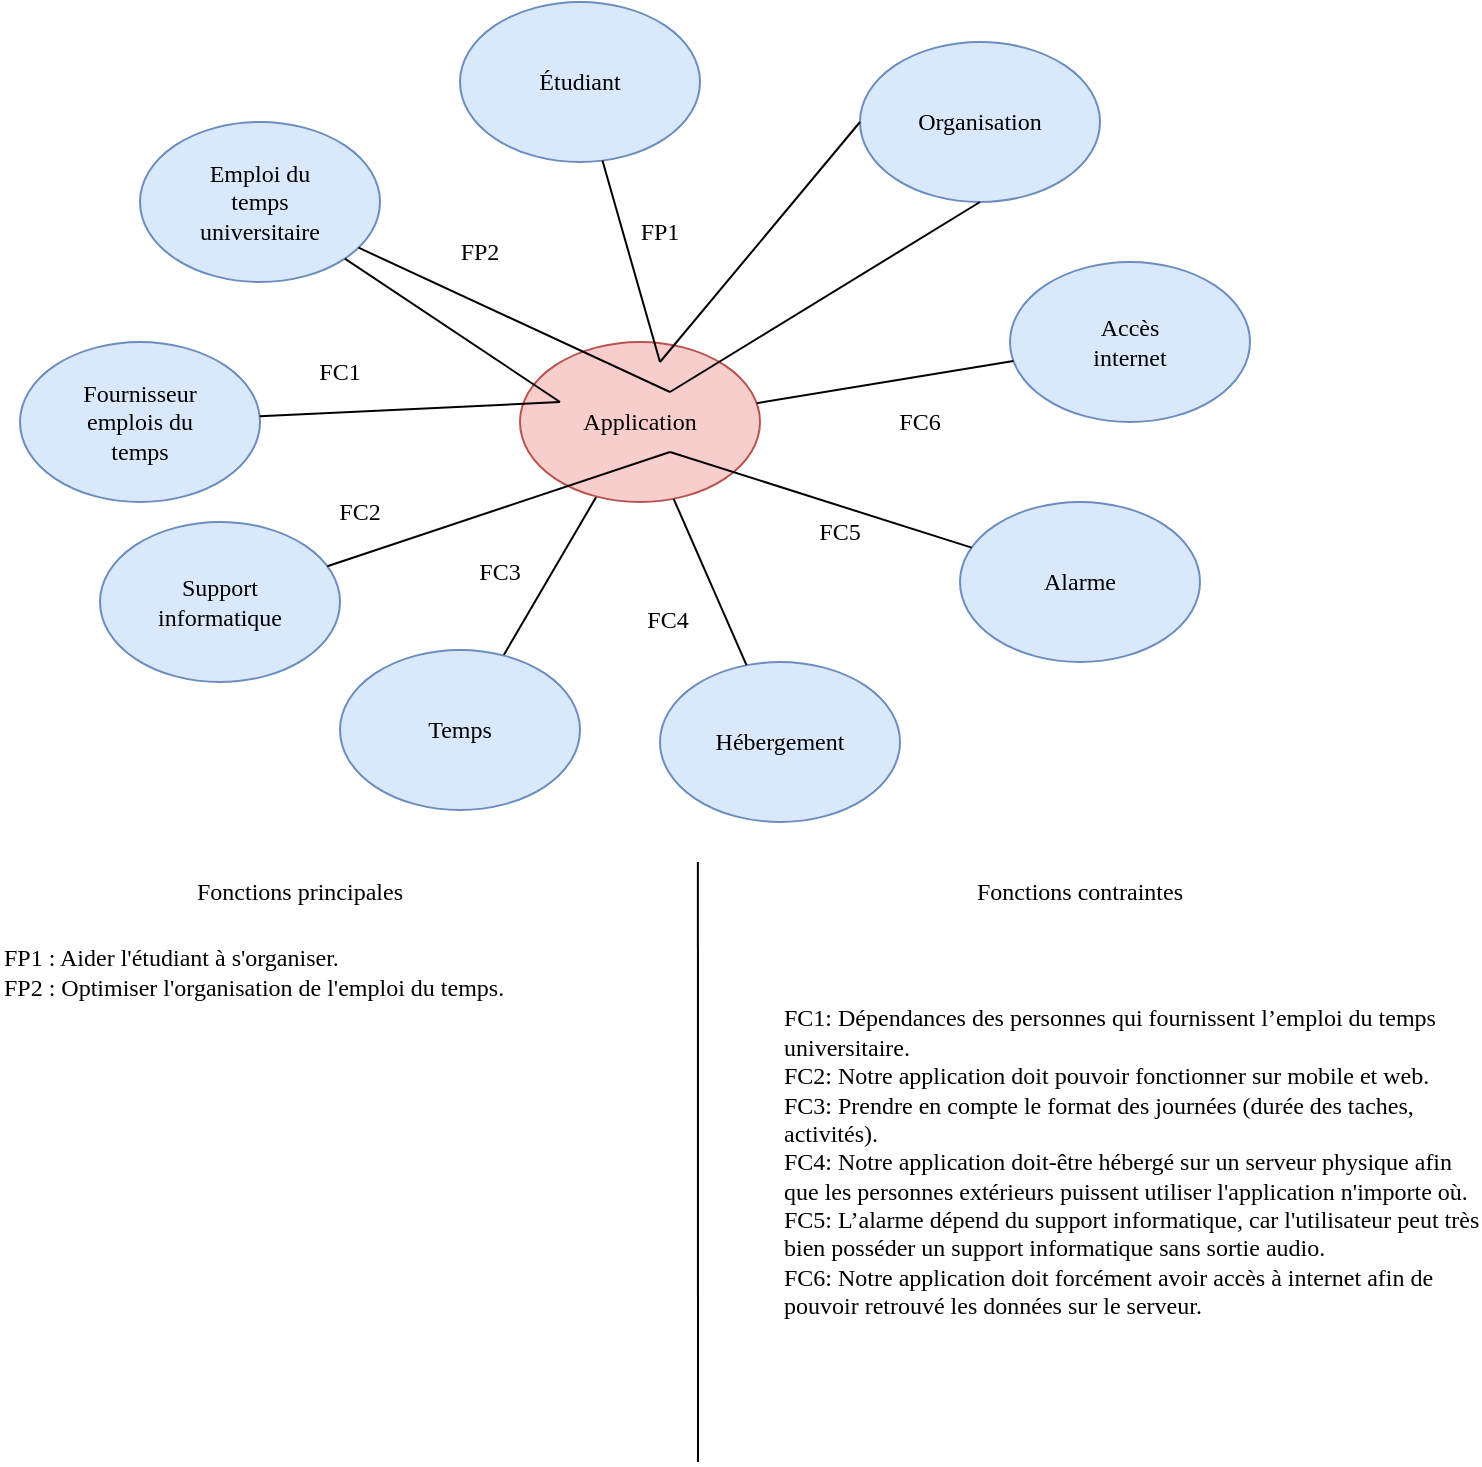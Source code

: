 <mxfile version="20.3.7" type="device" pages="5"><diagram id="1nqVeHI6xe7mXlf9YXkU" name="Pieuvre"><mxGraphModel dx="1422" dy="752" grid="1" gridSize="10" guides="1" tooltips="1" connect="1" arrows="1" fold="1" page="1" pageScale="1" pageWidth="827" pageHeight="1169" math="0" shadow="0"><root><mxCell id="0"/><mxCell id="1" parent="0"/><mxCell id="CWYZ_iaJdYdqAICLH_mc-10" value="" style="endArrow=none;html=1;rounded=0;" parent="1" source="CWYZ_iaJdYdqAICLH_mc-3" target="CWYZ_iaJdYdqAICLH_mc-2" edge="1"><mxGeometry width="50" height="50" relative="1" as="geometry"><mxPoint x="200" y="360" as="sourcePoint"/><mxPoint x="250" y="310" as="targetPoint"/></mxGeometry></mxCell><mxCell id="CWYZ_iaJdYdqAICLH_mc-15" value="" style="group" parent="1" vertex="1" connectable="0"><mxGeometry x="150" y="200" width="120" height="90" as="geometry"/></mxCell><mxCell id="yZcW0IGITQD8caBLK_Qr-3" value="" style="group" parent="CWYZ_iaJdYdqAICLH_mc-15" vertex="1" connectable="0"><mxGeometry x="-90" y="-10" width="120" height="80" as="geometry"/></mxCell><mxCell id="CWYZ_iaJdYdqAICLH_mc-5" value="" style="ellipse;whiteSpace=wrap;html=1;fillColor=#dae8fc;strokeColor=#6c8ebf;" parent="yZcW0IGITQD8caBLK_Qr-3" vertex="1"><mxGeometry width="120" height="80" as="geometry"/></mxCell><mxCell id="CWYZ_iaJdYdqAICLH_mc-23" value="&lt;font face=&quot;Verdana&quot;&gt;Fournisseur emplois du temps&lt;/font&gt;" style="text;html=1;strokeColor=none;fillColor=none;align=center;verticalAlign=middle;whiteSpace=wrap;rounded=0;" parent="yZcW0IGITQD8caBLK_Qr-3" vertex="1"><mxGeometry x="30" y="25" width="60" height="30" as="geometry"/></mxCell><mxCell id="vguO4vNi75n_HWYnHXTe-8" value="FC1" style="text;html=1;strokeColor=none;fillColor=none;align=center;verticalAlign=middle;whiteSpace=wrap;rounded=0;fontFamily=Verdana;" parent="CWYZ_iaJdYdqAICLH_mc-15" vertex="1"><mxGeometry x="40" y="-10" width="60" height="30" as="geometry"/></mxCell><mxCell id="CWYZ_iaJdYdqAICLH_mc-16" value="" style="group" parent="1" vertex="1" connectable="0"><mxGeometry x="310" y="190" width="120" height="80" as="geometry"/></mxCell><mxCell id="CWYZ_iaJdYdqAICLH_mc-2" value="" style="ellipse;whiteSpace=wrap;html=1;fillColor=#f8cecc;strokeColor=#b85450;" parent="CWYZ_iaJdYdqAICLH_mc-16" vertex="1"><mxGeometry width="120" height="80" as="geometry"/></mxCell><mxCell id="CWYZ_iaJdYdqAICLH_mc-11" value="&lt;p&gt;&lt;font face=&quot;Verdana&quot;&gt;Application&lt;/font&gt;&lt;/p&gt;" style="text;html=1;strokeColor=none;fillColor=none;align=center;verticalAlign=middle;whiteSpace=wrap;rounded=0;" parent="CWYZ_iaJdYdqAICLH_mc-16" vertex="1"><mxGeometry x="30" y="25" width="60" height="30" as="geometry"/></mxCell><mxCell id="CWYZ_iaJdYdqAICLH_mc-17" value="" style="group" parent="1" vertex="1" connectable="0"><mxGeometry x="120" y="80" width="120" height="80" as="geometry"/></mxCell><mxCell id="CWYZ_iaJdYdqAICLH_mc-4" value="" style="ellipse;whiteSpace=wrap;html=1;fillColor=#dae8fc;strokeColor=#6c8ebf;" parent="CWYZ_iaJdYdqAICLH_mc-17" vertex="1"><mxGeometry width="120" height="80" as="geometry"/></mxCell><mxCell id="CWYZ_iaJdYdqAICLH_mc-13" value="&lt;div align=&quot;center&quot;&gt;&lt;font face=&quot;Verdana&quot;&gt;Emploi du temps universitaire&lt;br&gt;&lt;/font&gt;&lt;/div&gt;" style="text;html=1;strokeColor=none;fillColor=none;align=center;verticalAlign=middle;whiteSpace=wrap;rounded=0;" parent="CWYZ_iaJdYdqAICLH_mc-17" vertex="1"><mxGeometry x="30" y="25" width="60" height="30" as="geometry"/></mxCell><mxCell id="CWYZ_iaJdYdqAICLH_mc-19" value="" style="endArrow=none;html=1;rounded=0;entryX=0.75;entryY=0;entryDx=0;entryDy=0;" parent="1" source="CWYZ_iaJdYdqAICLH_mc-4" target="CWYZ_iaJdYdqAICLH_mc-11" edge="1"><mxGeometry width="50" height="50" relative="1" as="geometry"><mxPoint x="167.745" y="283.43" as="sourcePoint"/><mxPoint x="340" y="210" as="targetPoint"/></mxGeometry></mxCell><mxCell id="CWYZ_iaJdYdqAICLH_mc-20" value="" style="group" parent="1" vertex="1" connectable="0"><mxGeometry x="280" y="20" width="120" height="80" as="geometry"/></mxCell><mxCell id="CWYZ_iaJdYdqAICLH_mc-1" value="" style="ellipse;whiteSpace=wrap;html=1;fillColor=#dae8fc;strokeColor=#6c8ebf;" parent="CWYZ_iaJdYdqAICLH_mc-20" vertex="1"><mxGeometry width="120" height="80" as="geometry"/></mxCell><mxCell id="CWYZ_iaJdYdqAICLH_mc-18" value="&lt;font face=&quot;Verdana&quot;&gt;Étudiant&lt;/font&gt;" style="text;html=1;strokeColor=none;fillColor=none;align=center;verticalAlign=middle;whiteSpace=wrap;rounded=0;" parent="CWYZ_iaJdYdqAICLH_mc-20" vertex="1"><mxGeometry x="30" y="25" width="60" height="30" as="geometry"/></mxCell><mxCell id="CWYZ_iaJdYdqAICLH_mc-22" value="" style="group" parent="1" vertex="1" connectable="0"><mxGeometry x="480" y="40" width="120" height="80" as="geometry"/></mxCell><mxCell id="CWYZ_iaJdYdqAICLH_mc-6" value="" style="ellipse;whiteSpace=wrap;html=1;fillColor=#dae8fc;strokeColor=#6c8ebf;" parent="CWYZ_iaJdYdqAICLH_mc-22" vertex="1"><mxGeometry width="120" height="80" as="geometry"/></mxCell><mxCell id="CWYZ_iaJdYdqAICLH_mc-21" value="&lt;font face=&quot;Verdana&quot;&gt;Organisation&lt;/font&gt;" style="text;html=1;strokeColor=none;fillColor=none;align=center;verticalAlign=middle;whiteSpace=wrap;rounded=0;" parent="CWYZ_iaJdYdqAICLH_mc-22" vertex="1"><mxGeometry x="30" y="25" width="60" height="30" as="geometry"/></mxCell><mxCell id="yZcW0IGITQD8caBLK_Qr-2" value="" style="group" parent="1" vertex="1" connectable="0"><mxGeometry x="100" y="280" width="120" height="80" as="geometry"/></mxCell><mxCell id="CWYZ_iaJdYdqAICLH_mc-7" value="" style="ellipse;whiteSpace=wrap;html=1;fillColor=#dae8fc;strokeColor=#6c8ebf;" parent="yZcW0IGITQD8caBLK_Qr-2" vertex="1"><mxGeometry width="120" height="80" as="geometry"/></mxCell><mxCell id="yZcW0IGITQD8caBLK_Qr-1" value="&lt;font face=&quot;Verdana&quot;&gt;Support informatique&lt;/font&gt;" style="text;html=1;strokeColor=none;fillColor=none;align=center;verticalAlign=middle;whiteSpace=wrap;rounded=0;" parent="yZcW0IGITQD8caBLK_Qr-2" vertex="1"><mxGeometry x="30" y="25" width="60" height="30" as="geometry"/></mxCell><mxCell id="yZcW0IGITQD8caBLK_Qr-4" value="" style="endArrow=none;html=1;rounded=0;fontFamily=Verdana;" parent="1" target="CWYZ_iaJdYdqAICLH_mc-5" edge="1"><mxGeometry width="50" height="50" relative="1" as="geometry"><mxPoint x="330" y="220" as="sourcePoint"/><mxPoint x="460" y="250" as="targetPoint"/></mxGeometry></mxCell><mxCell id="yZcW0IGITQD8caBLK_Qr-5" value="" style="endArrow=none;html=1;rounded=0;fontFamily=Verdana;exitX=0.75;exitY=0;exitDx=0;exitDy=0;entryX=0.5;entryY=1;entryDx=0;entryDy=0;" parent="1" source="CWYZ_iaJdYdqAICLH_mc-11" target="CWYZ_iaJdYdqAICLH_mc-6" edge="1"><mxGeometry width="50" height="50" relative="1" as="geometry"><mxPoint x="440" y="190" as="sourcePoint"/><mxPoint x="460" y="250" as="targetPoint"/></mxGeometry></mxCell><mxCell id="yZcW0IGITQD8caBLK_Qr-6" value="" style="endArrow=none;html=1;rounded=0;fontFamily=Verdana;" parent="1" target="CWYZ_iaJdYdqAICLH_mc-1" edge="1"><mxGeometry width="50" height="50" relative="1" as="geometry"><mxPoint x="380" y="200" as="sourcePoint"/><mxPoint x="440" y="210" as="targetPoint"/></mxGeometry></mxCell><mxCell id="yZcW0IGITQD8caBLK_Qr-7" value="" style="endArrow=none;html=1;rounded=0;fontFamily=Verdana;entryX=0;entryY=0.5;entryDx=0;entryDy=0;" parent="1" target="CWYZ_iaJdYdqAICLH_mc-6" edge="1"><mxGeometry width="50" height="50" relative="1" as="geometry"><mxPoint x="380" y="200" as="sourcePoint"/><mxPoint x="400" y="230" as="targetPoint"/></mxGeometry></mxCell><mxCell id="yZcW0IGITQD8caBLK_Qr-8" value="FP2" style="text;html=1;strokeColor=none;fillColor=none;align=center;verticalAlign=middle;whiteSpace=wrap;rounded=0;fontFamily=Verdana;" parent="1" vertex="1"><mxGeometry x="260" y="130" width="60" height="30" as="geometry"/></mxCell><mxCell id="yZcW0IGITQD8caBLK_Qr-9" value="FP1" style="text;html=1;strokeColor=none;fillColor=none;align=center;verticalAlign=middle;whiteSpace=wrap;rounded=0;fontFamily=Verdana;" parent="1" vertex="1"><mxGeometry x="350" y="120" width="60" height="30" as="geometry"/></mxCell><mxCell id="yZcW0IGITQD8caBLK_Qr-10" value="FC3" style="text;html=1;strokeColor=none;fillColor=none;align=center;verticalAlign=middle;whiteSpace=wrap;rounded=0;fontFamily=Verdana;" parent="1" vertex="1"><mxGeometry x="270" y="290" width="60" height="30" as="geometry"/></mxCell><mxCell id="yZcW0IGITQD8caBLK_Qr-12" value="FC5" style="text;html=1;strokeColor=none;fillColor=none;align=center;verticalAlign=middle;whiteSpace=wrap;rounded=0;fontFamily=Verdana;" parent="1" vertex="1"><mxGeometry x="440" y="270" width="60" height="30" as="geometry"/></mxCell><mxCell id="qq7K5bKi5PsDlHdz4i82-1" value="&lt;div align=&quot;left&quot;&gt;FP1 : Aider l'étudiant à s'organiser.&lt;br&gt;&lt;/div&gt;&lt;div align=&quot;left&quot;&gt;FP2 : Optimiser l'organisation de l'emploi du temps. &lt;/div&gt;" style="text;html=1;strokeColor=none;fillColor=none;align=left;verticalAlign=middle;whiteSpace=wrap;rounded=0;fontFamily=Verdana;flipV=1;flipH=1;" parent="1" vertex="1"><mxGeometry x="50" y="490" width="330" height="30" as="geometry"/></mxCell><mxCell id="hHG04dlS8ZSO9FcXjvvR-1" value="Fonctions contraintes" style="text;html=1;strokeColor=none;fillColor=none;align=center;verticalAlign=middle;whiteSpace=wrap;rounded=0;fontFamily=Verdana;" parent="1" vertex="1"><mxGeometry x="520" y="450" width="140" height="30" as="geometry"/></mxCell><mxCell id="hHG04dlS8ZSO9FcXjvvR-3" value="Fonctions principales" style="text;html=1;strokeColor=none;fillColor=none;align=center;verticalAlign=middle;whiteSpace=wrap;rounded=0;fontFamily=Verdana;flipV=1;flipH=1;" parent="1" vertex="1"><mxGeometry x="130" y="450" width="140" height="30" as="geometry"/></mxCell><mxCell id="hHG04dlS8ZSO9FcXjvvR-4" value="&lt;div align=&quot;left&quot;&gt;FC1: Dépendances des personnes qui fournissent l’emploi du temps universitaire.&lt;/div&gt;&lt;div align=&quot;left&quot;&gt;FC2: Notre application doit pouvoir fonctionner sur mobile et web. &lt;br&gt;&lt;/div&gt;&lt;div align=&quot;left&quot;&gt;FC3: Prendre en compte le format des journées (durée des taches, activités).&lt;br&gt;&lt;/div&gt;&lt;div align=&quot;left&quot;&gt;FC4: Notre application doit-être hébergé sur un serveur physique afin que les personnes extérieurs puissent utiliser l'application n'importe où.&lt;br&gt;&lt;/div&gt;&lt;div align=&quot;left&quot;&gt;FC5: L’alarme dépend du support informatique, car l'utilisateur peut très bien posséder un support informatique sans sortie audio. &lt;br&gt;&lt;/div&gt;&lt;div align=&quot;left&quot;&gt;FC6: Notre application doit forcément avoir accès à internet afin de pouvoir retrouvé les données sur le serveur.&lt;br&gt;&lt;/div&gt;" style="text;html=1;strokeColor=none;fillColor=none;align=left;verticalAlign=middle;whiteSpace=wrap;rounded=0;fontFamily=Verdana;" parent="1" vertex="1"><mxGeometry x="440" y="490" width="350" height="220" as="geometry"/></mxCell><mxCell id="vguO4vNi75n_HWYnHXTe-3" value="" style="group" parent="1" vertex="1" connectable="0"><mxGeometry x="380" y="350" width="120" height="80" as="geometry"/></mxCell><mxCell id="vguO4vNi75n_HWYnHXTe-4" value="" style="ellipse;whiteSpace=wrap;html=1;fillColor=#dae8fc;strokeColor=#6c8ebf;" parent="vguO4vNi75n_HWYnHXTe-3" vertex="1"><mxGeometry width="120" height="80" as="geometry"/></mxCell><mxCell id="vguO4vNi75n_HWYnHXTe-5" value="&lt;font face=&quot;Verdana&quot;&gt;Hébergement&lt;/font&gt;" style="text;html=1;strokeColor=none;fillColor=none;align=center;verticalAlign=middle;whiteSpace=wrap;rounded=0;" parent="vguO4vNi75n_HWYnHXTe-3" vertex="1"><mxGeometry x="30" y="25" width="60" height="30" as="geometry"/></mxCell><mxCell id="vguO4vNi75n_HWYnHXTe-7" value="" style="endArrow=none;html=1;rounded=0;fontFamily=Verdana;" parent="1" source="vguO4vNi75n_HWYnHXTe-4" target="CWYZ_iaJdYdqAICLH_mc-2" edge="1"><mxGeometry width="50" height="50" relative="1" as="geometry"><mxPoint x="430" y="340" as="sourcePoint"/><mxPoint x="480" y="290" as="targetPoint"/></mxGeometry></mxCell><mxCell id="vguO4vNi75n_HWYnHXTe-11" value="" style="group" parent="1" vertex="1" connectable="0"><mxGeometry x="555" y="150" width="120" height="80" as="geometry"/></mxCell><mxCell id="vguO4vNi75n_HWYnHXTe-12" value="" style="ellipse;whiteSpace=wrap;html=1;fillColor=#dae8fc;strokeColor=#6c8ebf;" parent="vguO4vNi75n_HWYnHXTe-11" vertex="1"><mxGeometry width="120" height="80" as="geometry"/></mxCell><mxCell id="vguO4vNi75n_HWYnHXTe-13" value="&lt;font face=&quot;Verdana&quot;&gt;Accès internet&lt;/font&gt;" style="text;html=1;strokeColor=none;fillColor=none;align=center;verticalAlign=middle;whiteSpace=wrap;rounded=0;" parent="vguO4vNi75n_HWYnHXTe-11" vertex="1"><mxGeometry x="30" y="25" width="60" height="30" as="geometry"/></mxCell><mxCell id="vguO4vNi75n_HWYnHXTe-14" value="" style="endArrow=none;html=1;rounded=0;fontFamily=Verdana;" parent="1" source="CWYZ_iaJdYdqAICLH_mc-2" target="vguO4vNi75n_HWYnHXTe-12" edge="1"><mxGeometry width="50" height="50" relative="1" as="geometry"><mxPoint x="490" y="260" as="sourcePoint"/><mxPoint x="540" y="210" as="targetPoint"/></mxGeometry></mxCell><mxCell id="vguO4vNi75n_HWYnHXTe-15" value="FC6" style="text;html=1;strokeColor=none;fillColor=none;align=center;verticalAlign=middle;whiteSpace=wrap;rounded=0;fontFamily=Verdana;" parent="1" vertex="1"><mxGeometry x="480" y="215" width="60" height="30" as="geometry"/></mxCell><mxCell id="CWYZ_iaJdYdqAICLH_mc-3" value="&lt;font face=&quot;Verdana&quot;&gt;Temps&lt;/font&gt;" style="ellipse;whiteSpace=wrap;html=1;fillColor=#dae8fc;strokeColor=#6c8ebf;" parent="1" vertex="1"><mxGeometry x="220" y="344" width="120" height="80" as="geometry"/></mxCell><mxCell id="yZcW0IGITQD8caBLK_Qr-11" value="FC2" style="text;html=1;strokeColor=none;fillColor=none;align=center;verticalAlign=middle;whiteSpace=wrap;rounded=0;fontFamily=Verdana;" parent="1" vertex="1"><mxGeometry x="200" y="260" width="60" height="30" as="geometry"/></mxCell><mxCell id="vguO4vNi75n_HWYnHXTe-22" value="" style="endArrow=none;html=1;rounded=0;fontFamily=Verdana;" parent="1" source="CWYZ_iaJdYdqAICLH_mc-4" edge="1"><mxGeometry width="50" height="50" relative="1" as="geometry"><mxPoint x="20" y="400" as="sourcePoint"/><mxPoint x="330" y="220" as="targetPoint"/></mxGeometry></mxCell><mxCell id="vguO4vNi75n_HWYnHXTe-24" value="&lt;font face=&quot;Verdana&quot;&gt;Alarme&lt;/font&gt;" style="ellipse;whiteSpace=wrap;html=1;fillColor=#dae8fc;strokeColor=#6c8ebf;" parent="1" vertex="1"><mxGeometry x="530" y="270" width="120" height="80" as="geometry"/></mxCell><mxCell id="vguO4vNi75n_HWYnHXTe-27" value="" style="endArrow=none;html=1;rounded=0;fontFamily=Verdana;exitX=0.75;exitY=1;exitDx=0;exitDy=0;" parent="1" source="CWYZ_iaJdYdqAICLH_mc-11" target="vguO4vNi75n_HWYnHXTe-24" edge="1"><mxGeometry width="50" height="50" relative="1" as="geometry"><mxPoint x="380" y="250" as="sourcePoint"/><mxPoint x="440" y="290" as="targetPoint"/></mxGeometry></mxCell><mxCell id="vguO4vNi75n_HWYnHXTe-29" value="FC4" style="text;html=1;strokeColor=none;fillColor=none;align=center;verticalAlign=middle;whiteSpace=wrap;rounded=0;fontFamily=Verdana;" parent="1" vertex="1"><mxGeometry x="354" y="314" width="60" height="30" as="geometry"/></mxCell><mxCell id="vguO4vNi75n_HWYnHXTe-30" value="" style="endArrow=none;html=1;rounded=0;fontFamily=Verdana;" parent="1" edge="1"><mxGeometry width="50" height="50" relative="1" as="geometry"><mxPoint x="398.95" y="450" as="sourcePoint"/><mxPoint x="399" y="750" as="targetPoint"/></mxGeometry></mxCell><mxCell id="CWYZ_iaJdYdqAICLH_mc-14" value="" style="endArrow=none;html=1;rounded=0;entryX=0.75;entryY=1;entryDx=0;entryDy=0;verticalAlign=top;" parent="1" source="CWYZ_iaJdYdqAICLH_mc-7" target="CWYZ_iaJdYdqAICLH_mc-11" edge="1"><mxGeometry width="50" height="50" relative="1" as="geometry"><mxPoint x="205.831" y="369.184" as="sourcePoint"/><mxPoint x="300" y="280" as="targetPoint"/></mxGeometry></mxCell></root></mxGraphModel></diagram><diagram id="3MEL4vWFPCYj-WeCXq7a" name="Bête-à-corne"><mxGraphModel dx="1422" dy="752" grid="1" gridSize="10" guides="1" tooltips="1" connect="1" arrows="1" fold="1" page="1" pageScale="1" pageWidth="827" pageHeight="1169" math="0" shadow="0"><root><mxCell id="0"/><mxCell id="1" parent="0"/><mxCell id="sa5kY_8CUcbZxrHgeBjL-3" value="&lt;font face=&quot;Verdana&quot;&gt;Application&lt;/font&gt;" style="rounded=0;whiteSpace=wrap;html=1;fillColor=#f5f5f5;strokeColor=#666666;gradientColor=#b3b3b3;" parent="1" vertex="1"><mxGeometry x="370" y="240" width="120" height="60" as="geometry"/></mxCell><mxCell id="sa5kY_8CUcbZxrHgeBjL-5" value="&lt;div align=&quot;center&quot;&gt;&lt;font face=&quot;Verdana&quot;&gt;Il rend service à l’étudiant en agissant sur l’organisation de sa journée&lt;br&gt;&lt;/font&gt;&lt;/div&gt;&lt;div align=&quot;center&quot;&gt;&lt;font face=&quot;Verdana&quot;&gt;&lt;br&gt;&lt;/font&gt;&lt;/div&gt;" style="rounded=0;whiteSpace=wrap;html=1;fillColor=#d5e8d4;strokeColor=#82b366;align=center;verticalAlign=top;gradientColor=#97d077;" parent="1" vertex="1"><mxGeometry x="280" y="350" width="331" height="80" as="geometry"/></mxCell><mxCell id="sa5kY_8CUcbZxrHgeBjL-6" value="&lt;div&gt;&lt;font face=&quot;Verdana&quot;&gt;A qui l'application rend-elle service ?&lt;/font&gt;&lt;/div&gt;&lt;div&gt;&lt;font face=&quot;Verdana&quot;&gt;&lt;br&gt;&lt;/font&gt;&lt;/div&gt;&lt;div align=&quot;center&quot;&gt;&lt;font face=&quot;Verdana&quot;&gt;&lt;span data-text=&quot;&quot; data-start=&quot;31&quot; data-originaltext=&quot;&quot; data-end=&quot;31&quot; class=&quot;corrected-phrase ng-star-inserted&quot;&gt;&lt;span class=&quot;corrected-phrase__displayed-text corrected-phrase__displayed-text_no-correction ng-star-inserted&quot;&gt;&lt;/span&gt;&lt;/span&gt;=&amp;gt; Étudiant&lt;span data-text=&quot;&quot; data-start=&quot;65&quot; data-originaltext=&quot;Statistique&quot; data-end=&quot;75&quot; class=&quot;corrected-phrase corrected-phrase_synonyms-mode ng-star-inserted&quot;&gt;&lt;span class=&quot;corrected-phrase__displayed-text corrected-phrase__displayed-text_no-correction corrected-phrase__displayed-text_synonyms-mode ng-star-inserted&quot;&gt;&lt;br&gt;&lt;/span&gt;&lt;/span&gt;&lt;/font&gt;&lt;/div&gt;" style="ellipse;whiteSpace=wrap;html=1;fillColor=#dae8fc;strokeColor=#6c8ebf;verticalAlign=middle;gradientColor=#7ea6e0;" parent="1" vertex="1"><mxGeometry x="100" y="40" width="220" height="160" as="geometry"/></mxCell><mxCell id="sa5kY_8CUcbZxrHgeBjL-7" value="&lt;div&gt;&lt;div&gt;&lt;font face=&quot;Verdana&quot;&gt;Sur quoi l'application agit-elle ?&lt;/font&gt;&lt;/div&gt;&lt;/div&gt;&lt;div&gt;&lt;font face=&quot;Verdana&quot;&gt;&lt;br&gt;&lt;/font&gt;&lt;/div&gt;&lt;div&gt;&lt;font face=&quot;Verdana&quot;&gt;=&amp;gt; Sur l'organisation des étudiants&lt;br&gt;&lt;br&gt;&lt;/font&gt;&lt;/div&gt;" style="ellipse;whiteSpace=wrap;html=1;fillColor=#dae8fc;strokeColor=#6c8ebf;gradientColor=#7ea6e0;" parent="1" vertex="1"><mxGeometry x="540" y="20" width="220" height="160" as="geometry"/></mxCell><mxCell id="8LVTVT0fvMtZ7fc5IVTe-1" value="" style="curved=1;endArrow=none;html=1;rounded=0;entryX=0.111;entryY=0.827;entryDx=0;entryDy=0;entryPerimeter=0;endFill=0;" parent="1" source="sa5kY_8CUcbZxrHgeBjL-6" target="sa5kY_8CUcbZxrHgeBjL-7" edge="1"><mxGeometry width="50" height="50" relative="1" as="geometry"><mxPoint x="390" y="410" as="sourcePoint"/><mxPoint x="440" y="360" as="targetPoint"/><Array as="points"><mxPoint x="390" y="250"/><mxPoint x="440" y="260"/><mxPoint x="480" y="250"/><mxPoint x="500" y="230"/><mxPoint x="520" y="210"/><mxPoint x="540" y="190"/></Array></mxGeometry></mxCell><mxCell id="8LVTVT0fvMtZ7fc5IVTe-2" value="" style="endArrow=classic;html=1;rounded=0;" parent="1" target="sa5kY_8CUcbZxrHgeBjL-5" edge="1"><mxGeometry width="50" height="50" relative="1" as="geometry"><mxPoint x="510" y="220" as="sourcePoint"/><mxPoint x="440" y="360" as="targetPoint"/><Array as="points"><mxPoint x="540" y="280"/></Array></mxGeometry></mxCell></root></mxGraphModel></diagram><diagram id="78N6ry0NGlxDpdpIpmz9" name="PERT"><mxGraphModel dx="6544" dy="2149" grid="1" gridSize="10" guides="1" tooltips="1" connect="1" arrows="1" fold="1" page="1" pageScale="1" pageWidth="827" pageHeight="1169" math="0" shadow="0"><root><mxCell id="0"/><mxCell id="1" parent="0"/><mxCell id="t7q2b96v7SQzTwtbX07M-1" style="edgeStyle=orthogonalEdgeStyle;rounded=0;orthogonalLoop=1;jettySize=auto;html=1;fillColor=#e51400;strokeColor=#B20000;" edge="1" parent="1" source="t7q2b96v7SQzTwtbX07M-4" target="t7q2b96v7SQzTwtbX07M-10"><mxGeometry relative="1" as="geometry"><Array as="points"><mxPoint x="-2260" y="840"/><mxPoint x="-2260" y="765"/></Array></mxGeometry></mxCell><mxCell id="t7q2b96v7SQzTwtbX07M-2" style="edgeStyle=orthogonalEdgeStyle;rounded=0;orthogonalLoop=1;jettySize=auto;html=1;" edge="1" parent="1" source="t7q2b96v7SQzTwtbX07M-4" target="t7q2b96v7SQzTwtbX07M-14"><mxGeometry relative="1" as="geometry"/></mxCell><mxCell id="t7q2b96v7SQzTwtbX07M-3" style="edgeStyle=orthogonalEdgeStyle;rounded=0;orthogonalLoop=1;jettySize=auto;html=1;" edge="1" parent="1" source="t7q2b96v7SQzTwtbX07M-4" target="t7q2b96v7SQzTwtbX07M-12"><mxGeometry relative="1" as="geometry"><Array as="points"><mxPoint x="-2260" y="870"/><mxPoint x="-2260" y="945"/></Array></mxGeometry></mxCell><mxCell id="t7q2b96v7SQzTwtbX07M-4" value="W.1.1(6)" style="ellipse;whiteSpace=wrap;html=1;aspect=fixed;fillColor=#f5f5f5;fontColor=#333333;strokeColor=#666666;" vertex="1" parent="1"><mxGeometry x="-2330" y="830" width="50" height="50" as="geometry"/></mxCell><mxCell id="t7q2b96v7SQzTwtbX07M-5" value="&lt;div align=&quot;left&quot;&gt;&lt;u&gt;Listes tâches SAE-3.01:&lt;/u&gt;&lt;/div&gt;" style="text;html=1;strokeColor=none;fillColor=none;align=left;verticalAlign=top;whiteSpace=wrap;rounded=0;" vertex="1" parent="1"><mxGeometry x="-2107" y="20" width="160" height="20" as="geometry"/></mxCell><mxCell id="t7q2b96v7SQzTwtbX07M-6" style="edgeStyle=orthogonalEdgeStyle;rounded=0;orthogonalLoop=1;jettySize=auto;html=1;fillColor=#e51400;strokeColor=#B20000;" edge="1" parent="1" source="t7q2b96v7SQzTwtbX07M-7" target="t7q2b96v7SQzTwtbX07M-4"><mxGeometry relative="1" as="geometry"/></mxCell><mxCell id="t7q2b96v7SQzTwtbX07M-7" value="Début" style="ellipse;whiteSpace=wrap;html=1;aspect=fixed;fillColor=#f5f5f5;fontColor=#333333;strokeColor=#666666;" vertex="1" parent="1"><mxGeometry x="-2420" y="830" width="50" height="50" as="geometry"/></mxCell><mxCell id="t7q2b96v7SQzTwtbX07M-8" value="Fin" style="ellipse;whiteSpace=wrap;html=1;aspect=fixed;fillColor=#f5f5f5;fontColor=#333333;strokeColor=#666666;" vertex="1" parent="1"><mxGeometry x="-1299" y="830" width="50" height="50" as="geometry"/></mxCell><mxCell id="t7q2b96v7SQzTwtbX07M-9" style="edgeStyle=orthogonalEdgeStyle;rounded=0;orthogonalLoop=1;jettySize=auto;html=1;fillColor=#e51400;strokeColor=#B20000;" edge="1" parent="1" source="t7q2b96v7SQzTwtbX07M-10" target="t7q2b96v7SQzTwtbX07M-19"><mxGeometry relative="1" as="geometry"/></mxCell><mxCell id="t7q2b96v7SQzTwtbX07M-10" value="W.1.2(26)" style="ellipse;whiteSpace=wrap;html=1;aspect=fixed;fillColor=#f5f5f5;fontColor=#333333;strokeColor=#666666;" vertex="1" parent="1"><mxGeometry x="-2227" y="740" width="50" height="50" as="geometry"/></mxCell><mxCell id="t7q2b96v7SQzTwtbX07M-11" style="edgeStyle=orthogonalEdgeStyle;rounded=0;orthogonalLoop=1;jettySize=auto;html=1;" edge="1" parent="1" source="t7q2b96v7SQzTwtbX07M-12" target="t7q2b96v7SQzTwtbX07M-19"><mxGeometry relative="1" as="geometry"/></mxCell><mxCell id="t7q2b96v7SQzTwtbX07M-12" value="W.3.1(4)" style="ellipse;whiteSpace=wrap;html=1;aspect=fixed;fillColor=#f5f5f5;fontColor=#333333;strokeColor=#666666;" vertex="1" parent="1"><mxGeometry x="-2227" y="920" width="50" height="50" as="geometry"/></mxCell><mxCell id="t7q2b96v7SQzTwtbX07M-13" style="edgeStyle=orthogonalEdgeStyle;rounded=0;orthogonalLoop=1;jettySize=auto;html=1;" edge="1" parent="1" source="t7q2b96v7SQzTwtbX07M-14" target="t7q2b96v7SQzTwtbX07M-19"><mxGeometry relative="1" as="geometry"/></mxCell><mxCell id="t7q2b96v7SQzTwtbX07M-14" value="W.3.2(3)" style="ellipse;whiteSpace=wrap;html=1;aspect=fixed;fillColor=#f5f5f5;fontColor=#333333;strokeColor=#666666;" vertex="1" parent="1"><mxGeometry x="-2227" y="830" width="50" height="50" as="geometry"/></mxCell><mxCell id="t7q2b96v7SQzTwtbX07M-15" style="edgeStyle=orthogonalEdgeStyle;rounded=0;orthogonalLoop=1;jettySize=auto;html=1;" edge="1" parent="1" source="t7q2b96v7SQzTwtbX07M-19" target="t7q2b96v7SQzTwtbX07M-33"><mxGeometry relative="1" as="geometry"/></mxCell><mxCell id="t7q2b96v7SQzTwtbX07M-16" style="edgeStyle=orthogonalEdgeStyle;rounded=0;orthogonalLoop=1;jettySize=auto;html=1;" edge="1" parent="1" source="t7q2b96v7SQzTwtbX07M-19" target="t7q2b96v7SQzTwtbX07M-35"><mxGeometry relative="1" as="geometry"><Array as="points"><mxPoint x="-2060" y="855"/><mxPoint x="-2060" y="910"/></Array></mxGeometry></mxCell><mxCell id="t7q2b96v7SQzTwtbX07M-17" style="edgeStyle=orthogonalEdgeStyle;rounded=0;orthogonalLoop=1;jettySize=auto;html=1;fillColor=#e51400;strokeColor=#B20000;" edge="1" parent="1" source="t7q2b96v7SQzTwtbX07M-19" target="t7q2b96v7SQzTwtbX07M-21"><mxGeometry relative="1" as="geometry"><Array as="points"><mxPoint x="-2090" y="840"/><mxPoint x="-2090" y="720"/></Array></mxGeometry></mxCell><mxCell id="t7q2b96v7SQzTwtbX07M-18" style="edgeStyle=orthogonalEdgeStyle;rounded=0;orthogonalLoop=1;jettySize=auto;html=1;" edge="1" parent="1" source="t7q2b96v7SQzTwtbX07M-19" target="t7q2b96v7SQzTwtbX07M-39"><mxGeometry relative="1" as="geometry"><Array as="points"><mxPoint x="-2090" y="870"/><mxPoint x="-2090" y="960"/></Array></mxGeometry></mxCell><mxCell id="t7q2b96v7SQzTwtbX07M-19" value="W.3.3(2)" style="ellipse;whiteSpace=wrap;html=1;aspect=fixed;fillColor=#f5f5f5;fontColor=#333333;strokeColor=#666666;" vertex="1" parent="1"><mxGeometry x="-2150" y="830" width="50" height="50" as="geometry"/></mxCell><mxCell id="t7q2b96v7SQzTwtbX07M-20" style="edgeStyle=orthogonalEdgeStyle;rounded=0;orthogonalLoop=1;jettySize=auto;html=1;fillColor=#e51400;strokeColor=#B20000;" edge="1" parent="1" source="t7q2b96v7SQzTwtbX07M-21" target="t7q2b96v7SQzTwtbX07M-23"><mxGeometry relative="1" as="geometry"/></mxCell><mxCell id="t7q2b96v7SQzTwtbX07M-21" value="W.4.1.1(5)" style="ellipse;whiteSpace=wrap;html=1;fillColor=#f5f5f5;fontColor=#333333;strokeColor=#666666;aspect=fixed;" vertex="1" parent="1"><mxGeometry x="-1850" y="695" width="50" height="50" as="geometry"/></mxCell><mxCell id="t7q2b96v7SQzTwtbX07M-22" style="edgeStyle=orthogonalEdgeStyle;rounded=0;orthogonalLoop=1;jettySize=auto;html=1;fillColor=#e51400;strokeColor=#B20000;" edge="1" parent="1" source="t7q2b96v7SQzTwtbX07M-23" target="t7q2b96v7SQzTwtbX07M-27"><mxGeometry relative="1" as="geometry"/></mxCell><mxCell id="t7q2b96v7SQzTwtbX07M-23" value="W.4.1.2(12)" style="ellipse;whiteSpace=wrap;html=1;aspect=fixed;fillColor=#f5f5f5;fontColor=#333333;strokeColor=#666666;" vertex="1" parent="1"><mxGeometry x="-1850" y="785" width="50" height="50" as="geometry"/></mxCell><mxCell id="t7q2b96v7SQzTwtbX07M-24" style="edgeStyle=orthogonalEdgeStyle;rounded=0;orthogonalLoop=1;jettySize=auto;html=1;" edge="1" parent="1" source="t7q2b96v7SQzTwtbX07M-27" target="t7q2b96v7SQzTwtbX07M-29"><mxGeometry relative="1" as="geometry"/></mxCell><mxCell id="t7q2b96v7SQzTwtbX07M-25" style="edgeStyle=orthogonalEdgeStyle;rounded=0;orthogonalLoop=1;jettySize=auto;html=1;fillColor=#e51400;strokeColor=#B20000;" edge="1" parent="1" source="t7q2b96v7SQzTwtbX07M-27" target="t7q2b96v7SQzTwtbX07M-31"><mxGeometry relative="1" as="geometry"/></mxCell><mxCell id="t7q2b96v7SQzTwtbX07M-26" style="edgeStyle=orthogonalEdgeStyle;rounded=0;orthogonalLoop=1;jettySize=auto;html=1;" edge="1" parent="1" source="t7q2b96v7SQzTwtbX07M-27" target="t7q2b96v7SQzTwtbX07M-44"><mxGeometry relative="1" as="geometry"/></mxCell><mxCell id="t7q2b96v7SQzTwtbX07M-27" value="W.4.1.3(55)" style="ellipse;whiteSpace=wrap;html=1;aspect=fixed;fillColor=#f5f5f5;fontColor=#333333;strokeColor=#666666;" vertex="1" parent="1"><mxGeometry x="-1705" y="785" width="50" height="50" as="geometry"/></mxCell><mxCell id="t7q2b96v7SQzTwtbX07M-28" style="edgeStyle=orthogonalEdgeStyle;rounded=0;orthogonalLoop=1;jettySize=auto;html=1;fillColor=#e51400;strokeColor=#B20000;" edge="1" parent="1" source="t7q2b96v7SQzTwtbX07M-29" target="t7q2b96v7SQzTwtbX07M-51"><mxGeometry relative="1" as="geometry"><Array as="points"><mxPoint x="-1555" y="820"/><mxPoint x="-1555" y="850"/></Array></mxGeometry></mxCell><mxCell id="t7q2b96v7SQzTwtbX07M-29" value="W.4.1.4(8)" style="ellipse;whiteSpace=wrap;html=1;aspect=fixed;fillColor=#f5f5f5;fontColor=#333333;strokeColor=#666666;" vertex="1" parent="1"><mxGeometry x="-1580" y="750" width="50" height="50" as="geometry"/></mxCell><mxCell id="t7q2b96v7SQzTwtbX07M-30" style="edgeStyle=orthogonalEdgeStyle;rounded=0;orthogonalLoop=1;jettySize=auto;html=1;fillColor=#e51400;strokeColor=#B20000;" edge="1" parent="1" source="t7q2b96v7SQzTwtbX07M-31" target="t7q2b96v7SQzTwtbX07M-29"><mxGeometry relative="1" as="geometry"/></mxCell><mxCell id="t7q2b96v7SQzTwtbX07M-31" value="W.4.1.5(4)" style="ellipse;whiteSpace=wrap;html=1;aspect=fixed;fillColor=#f5f5f5;fontColor=#333333;strokeColor=#666666;" vertex="1" parent="1"><mxGeometry x="-1705" y="670" width="50" height="50" as="geometry"/></mxCell><mxCell id="t7q2b96v7SQzTwtbX07M-32" style="edgeStyle=orthogonalEdgeStyle;rounded=0;orthogonalLoop=1;jettySize=auto;html=1;" edge="1" parent="1" source="t7q2b96v7SQzTwtbX07M-33" target="t7q2b96v7SQzTwtbX07M-37"><mxGeometry relative="1" as="geometry"/></mxCell><mxCell id="t7q2b96v7SQzTwtbX07M-33" value="W.4.2.1(2)" style="ellipse;whiteSpace=wrap;html=1;fillColor=#f5f5f5;fontColor=#333333;strokeColor=#666666;aspect=fixed;" vertex="1" parent="1"><mxGeometry x="-2020" y="780" width="50" height="50" as="geometry"/></mxCell><mxCell id="t7q2b96v7SQzTwtbX07M-34" style="edgeStyle=orthogonalEdgeStyle;rounded=0;orthogonalLoop=1;jettySize=auto;html=1;entryX=0;entryY=0.5;entryDx=0;entryDy=0;" edge="1" parent="1" source="t7q2b96v7SQzTwtbX07M-35" target="t7q2b96v7SQzTwtbX07M-37"><mxGeometry relative="1" as="geometry"/></mxCell><mxCell id="t7q2b96v7SQzTwtbX07M-35" value="W.4.2.2(4)" style="ellipse;whiteSpace=wrap;html=1;aspect=fixed;fillColor=#f5f5f5;fontColor=#333333;strokeColor=#666666;" vertex="1" parent="1"><mxGeometry x="-2020" y="885" width="50" height="50" as="geometry"/></mxCell><mxCell id="t7q2b96v7SQzTwtbX07M-36" style="edgeStyle=orthogonalEdgeStyle;rounded=0;orthogonalLoop=1;jettySize=auto;html=1;" edge="1" parent="1" source="t7q2b96v7SQzTwtbX07M-37" target="t7q2b96v7SQzTwtbX07M-8"><mxGeometry relative="1" as="geometry"><Array as="points"><mxPoint x="-1905" y="620"/><mxPoint x="-1274" y="620"/></Array></mxGeometry></mxCell><mxCell id="t7q2b96v7SQzTwtbX07M-37" value="W.4.2.3(7)" style="ellipse;whiteSpace=wrap;html=1;aspect=fixed;fillColor=#f5f5f5;fontColor=#333333;strokeColor=#666666;" vertex="1" parent="1"><mxGeometry x="-1930" y="830" width="50" height="50" as="geometry"/></mxCell><mxCell id="t7q2b96v7SQzTwtbX07M-38" style="edgeStyle=orthogonalEdgeStyle;rounded=0;orthogonalLoop=1;jettySize=auto;html=1;" edge="1" parent="1" source="t7q2b96v7SQzTwtbX07M-39" target="t7q2b96v7SQzTwtbX07M-42"><mxGeometry relative="1" as="geometry"/></mxCell><mxCell id="t7q2b96v7SQzTwtbX07M-39" value="W.4.3.1(8)" style="ellipse;whiteSpace=wrap;html=1;fillColor=#f5f5f5;fontColor=#333333;strokeColor=#666666;aspect=fixed;" vertex="1" parent="1"><mxGeometry x="-1910" y="930" width="50" height="50" as="geometry"/></mxCell><mxCell id="t7q2b96v7SQzTwtbX07M-40" style="edgeStyle=orthogonalEdgeStyle;rounded=0;orthogonalLoop=1;jettySize=auto;html=1;" edge="1" parent="1" source="t7q2b96v7SQzTwtbX07M-42" target="t7q2b96v7SQzTwtbX07M-44"><mxGeometry relative="1" as="geometry"/></mxCell><mxCell id="t7q2b96v7SQzTwtbX07M-41" style="edgeStyle=orthogonalEdgeStyle;rounded=0;orthogonalLoop=1;jettySize=auto;html=1;" edge="1" parent="1" source="t7q2b96v7SQzTwtbX07M-42" target="t7q2b96v7SQzTwtbX07M-46"><mxGeometry relative="1" as="geometry"><Array as="points"><mxPoint x="-1785" y="1020"/><mxPoint x="-1560" y="1020"/></Array></mxGeometry></mxCell><mxCell id="t7q2b96v7SQzTwtbX07M-42" value="W.4.3.2(2)" style="ellipse;whiteSpace=wrap;html=1;aspect=fixed;fillColor=#f5f5f5;fontColor=#333333;strokeColor=#666666;" vertex="1" parent="1"><mxGeometry x="-1810" y="930" width="50" height="50" as="geometry"/></mxCell><mxCell id="t7q2b96v7SQzTwtbX07M-43" style="edgeStyle=orthogonalEdgeStyle;rounded=0;orthogonalLoop=1;jettySize=auto;html=1;" edge="1" parent="1" source="t7q2b96v7SQzTwtbX07M-44" target="t7q2b96v7SQzTwtbX07M-51"><mxGeometry relative="1" as="geometry"><Array as="points"><mxPoint x="-1640" y="955"/><mxPoint x="-1640" y="870"/></Array></mxGeometry></mxCell><mxCell id="t7q2b96v7SQzTwtbX07M-44" value="W.4.3.3(6)" style="ellipse;whiteSpace=wrap;html=1;aspect=fixed;fillColor=#f5f5f5;fontColor=#333333;strokeColor=#666666;" vertex="1" parent="1"><mxGeometry x="-1705" y="930" width="50" height="50" as="geometry"/></mxCell><mxCell id="t7q2b96v7SQzTwtbX07M-45" style="edgeStyle=orthogonalEdgeStyle;rounded=0;orthogonalLoop=1;jettySize=auto;html=1;" edge="1" parent="1" source="t7q2b96v7SQzTwtbX07M-46" target="t7q2b96v7SQzTwtbX07M-51"><mxGeometry relative="1" as="geometry"><Array as="points"><mxPoint x="-1555" y="850"/></Array></mxGeometry></mxCell><mxCell id="t7q2b96v7SQzTwtbX07M-46" value="W.4.3.4(2)" style="ellipse;whiteSpace=wrap;html=1;aspect=fixed;fillColor=#f5f5f5;fontColor=#333333;strokeColor=#666666;" vertex="1" parent="1"><mxGeometry x="-1585" y="930" width="50" height="50" as="geometry"/></mxCell><mxCell id="t7q2b96v7SQzTwtbX07M-47" style="edgeStyle=orthogonalEdgeStyle;rounded=0;orthogonalLoop=1;jettySize=auto;html=1;fillColor=#e51400;strokeColor=#B20000;" edge="1" parent="1" source="t7q2b96v7SQzTwtbX07M-48" target="t7q2b96v7SQzTwtbX07M-8"><mxGeometry relative="1" as="geometry"><Array as="points"><mxPoint x="-1350" y="795"/><mxPoint x="-1350" y="840"/></Array></mxGeometry></mxCell><mxCell id="t7q2b96v7SQzTwtbX07M-48" value="W.5.1(4)" style="ellipse;whiteSpace=wrap;html=1;fillColor=#f5f5f5;fontColor=#333333;strokeColor=#666666;aspect=fixed;" vertex="1" parent="1"><mxGeometry x="-1510" y="770" width="50" height="50" as="geometry"/></mxCell><mxCell id="t7q2b96v7SQzTwtbX07M-49" style="edgeStyle=orthogonalEdgeStyle;rounded=0;orthogonalLoop=1;jettySize=auto;html=1;fillColor=#e51400;strokeColor=#B20000;" edge="1" parent="1" source="t7q2b96v7SQzTwtbX07M-51" target="t7q2b96v7SQzTwtbX07M-48"><mxGeometry relative="1" as="geometry"><Array as="points"><mxPoint x="-1485" y="860"/></Array></mxGeometry></mxCell><mxCell id="t7q2b96v7SQzTwtbX07M-50" style="edgeStyle=orthogonalEdgeStyle;rounded=0;orthogonalLoop=1;jettySize=auto;html=1;" edge="1" parent="1" source="t7q2b96v7SQzTwtbX07M-51" target="t7q2b96v7SQzTwtbX07M-53"><mxGeometry relative="1" as="geometry"><Array as="points"><mxPoint x="-1490" y="890"/><mxPoint x="-1490" y="915"/></Array></mxGeometry></mxCell><mxCell id="t7q2b96v7SQzTwtbX07M-51" value="W.5.2(8)" style="ellipse;whiteSpace=wrap;html=1;aspect=fixed;fillColor=#f5f5f5;fontColor=#333333;strokeColor=#666666;" vertex="1" parent="1"><mxGeometry x="-1585" y="850" width="50" height="50" as="geometry"/></mxCell><mxCell id="t7q2b96v7SQzTwtbX07M-52" style="edgeStyle=orthogonalEdgeStyle;rounded=0;orthogonalLoop=1;jettySize=auto;html=1;" edge="1" parent="1" source="t7q2b96v7SQzTwtbX07M-53" target="t7q2b96v7SQzTwtbX07M-8"><mxGeometry relative="1" as="geometry"><Array as="points"><mxPoint x="-1350" y="915"/><mxPoint x="-1350" y="870"/></Array></mxGeometry></mxCell><mxCell id="t7q2b96v7SQzTwtbX07M-53" value="W.5.3(2)" style="ellipse;whiteSpace=wrap;html=1;aspect=fixed;fillColor=#f5f5f5;fontColor=#333333;strokeColor=#666666;" vertex="1" parent="1"><mxGeometry x="-1440" y="890" width="50" height="50" as="geometry"/></mxCell><mxCell id="t7q2b96v7SQzTwtbX07M-54" value="&lt;table style=&quot;table-layout:fixed;font-size:10pt;font-family:Arial;width:0px;border-collapse:collapse;border:none&quot; dir=&quot;ltr&quot; xmlns=&quot;http://www.w3.org/1999/xhtml&quot; cellspacing=&quot;0&quot; cellpadding=&quot;0&quot; border=&quot;1&quot;&gt;&lt;colgroup&gt;&lt;col width=&quot;120&quot;&gt;&lt;col width=&quot;380&quot;&gt;&lt;col width=&quot;131&quot;&gt;&lt;col width=&quot;256&quot;&gt;&lt;/colgroup&gt;&lt;tbody&gt;&lt;tr style=&quot;height:21px;&quot;&gt;&lt;td data-sheets-value=&quot;{&amp;quot;1&amp;quot;:2,&amp;quot;2&amp;quot;:&amp;quot;W.1.1&amp;quot;}&quot; style=&quot;border-top:1px solid #000000;border-right:1px solid #000000;border-bottom:1px solid #000000;border-left:1px solid #000000;overflow:hidden;padding:2px 3px 2px 3px;vertical-align:bottom;background-color:#b6d7a8;font-size:11pt;text-align:center;&quot;&gt;W.1.1&lt;/td&gt;&lt;td data-sheets-value=&quot;{&amp;quot;1&amp;quot;:2,&amp;quot;2&amp;quot;:&amp;quot;Décrire l'idée &amp;quot;}&quot; style=&quot;border-top: 1px solid rgb(0, 0, 0); border-right: 1px solid rgb(0, 0, 0); border-bottom: 1px solid rgb(0, 0, 0); overflow: hidden; padding: 2px 3px; vertical-align: bottom; background-color: rgb(182, 215, 168); font-size: 11pt; overflow-wrap: break-word; text-align: center;&quot;&gt;Décrire l'idée &lt;/td&gt;&lt;td data-sheets-value=&quot;{&amp;quot;1&amp;quot;:3,&amp;quot;3&amp;quot;:6}&quot; style=&quot;border-top:1px solid #000000;border-right:1px solid #000000;border-bottom:1px solid #000000;overflow:hidden;padding:2px 3px 2px 3px;vertical-align:bottom;background-color:#b6d7a8;font-size:11pt;text-align:center;&quot;&gt;6&lt;/td&gt;&lt;td data-sheets-value=&quot;{&amp;quot;1&amp;quot;:2,&amp;quot;2&amp;quot;:&amp;quot;-&amp;quot;}&quot; style=&quot;border-top:1px solid #000000;border-right:1px solid #000000;border-bottom:1px solid #000000;overflow:hidden;padding:2px 3px 2px 3px;vertical-align:bottom;background-color:#b6d7a8;font-size:11pt;text-align:center;&quot;&gt;-&lt;/td&gt;&lt;/tr&gt;&lt;tr style=&quot;height:21px;&quot;&gt;&lt;td data-sheets-value=&quot;{&amp;quot;1&amp;quot;:2,&amp;quot;2&amp;quot;:&amp;quot;W.1.2&amp;quot;}&quot; style=&quot;border-right:1px solid #000000;border-bottom:1px solid #000000;border-left:1px solid #000000;overflow:hidden;padding:2px 3px 2px 3px;vertical-align:bottom;background-color:#b6d7a8;font-size:11pt;text-align:center;&quot;&gt;W.1.2&lt;/td&gt;&lt;td data-sheets-value=&quot;{&amp;quot;1&amp;quot;:2,&amp;quot;2&amp;quot;:&amp;quot;Suivi du projet&amp;quot;}&quot; style=&quot;border-right: 1px solid rgb(0, 0, 0); border-bottom: 1px solid rgb(0, 0, 0); overflow: hidden; padding: 2px 3px; vertical-align: bottom; background-color: rgb(182, 215, 168); font-size: 11pt; overflow-wrap: break-word; text-align: center;&quot;&gt;Suivi du projet&lt;/td&gt;&lt;td data-sheets-value=&quot;{&amp;quot;1&amp;quot;:3,&amp;quot;3&amp;quot;:26}&quot; style=&quot;border-right:1px solid #000000;border-bottom:1px solid #000000;overflow:hidden;padding:2px 3px 2px 3px;vertical-align:bottom;background-color:#b6d7a8;font-size:11pt;text-align:center;&quot;&gt;26&lt;/td&gt;&lt;td data-sheets-value=&quot;{&amp;quot;1&amp;quot;:2,&amp;quot;2&amp;quot;:&amp;quot;W.1.1&amp;quot;}&quot; style=&quot;border-right:1px solid #000000;border-bottom:1px solid #000000;overflow:hidden;padding:2px 3px 2px 3px;vertical-align:bottom;background-color:#b6d7a8;font-size:11pt;text-align:center;&quot;&gt;W.1.1&lt;/td&gt;&lt;/tr&gt;&lt;tr style=&quot;height:21px;&quot;&gt;&lt;td data-sheets-value=&quot;{&amp;quot;1&amp;quot;:2,&amp;quot;2&amp;quot;:&amp;quot;W.3.1&amp;quot;}&quot; style=&quot;border-right:1px solid #000000;border-bottom:1px solid #000000;border-left:1px solid #000000;overflow:hidden;padding:2px 3px 2px 3px;vertical-align:bottom;background-color:#b6d7a8;font-size:11pt;text-align:center;&quot;&gt;W.3.1&lt;/td&gt;&lt;td data-sheets-value=&quot;{&amp;quot;1&amp;quot;:2,&amp;quot;2&amp;quot;:&amp;quot;Concevoir le design&amp;quot;}&quot; style=&quot;border-right: 1px solid rgb(0, 0, 0); border-bottom: 1px solid rgb(0, 0, 0); overflow: hidden; padding: 2px 3px; vertical-align: bottom; background-color: rgb(182, 215, 168); font-size: 11pt; overflow-wrap: break-word; text-align: center;&quot;&gt;Concevoir le design&lt;/td&gt;&lt;td data-sheets-value=&quot;{&amp;quot;1&amp;quot;:3,&amp;quot;3&amp;quot;:4}&quot; style=&quot;border-right:1px solid #000000;border-bottom:1px solid #000000;overflow:hidden;padding:2px 3px 2px 3px;vertical-align:bottom;background-color:#b6d7a8;font-size:11pt;text-align:center;&quot;&gt;4&lt;/td&gt;&lt;td data-sheets-value=&quot;{&amp;quot;1&amp;quot;:2,&amp;quot;2&amp;quot;:&amp;quot;W.1.1&amp;quot;}&quot; style=&quot;border-right:1px solid #000000;border-bottom:1px solid #000000;overflow:hidden;padding:2px 3px 2px 3px;vertical-align:bottom;background-color:#b6d7a8;font-size:11pt;text-align:center;&quot;&gt;W.1.1&lt;/td&gt;&lt;/tr&gt;&lt;tr style=&quot;height:21px;&quot;&gt;&lt;td data-sheets-value=&quot;{&amp;quot;1&amp;quot;:2,&amp;quot;2&amp;quot;:&amp;quot;W.3.2&amp;quot;}&quot; style=&quot;border-right:1px solid #000000;border-bottom:1px solid #000000;border-left:1px solid #000000;overflow:hidden;padding:2px 3px 2px 3px;vertical-align:bottom;background-color:#b6d7a8;font-size:11pt;text-align:center;&quot;&gt;W.3.2&lt;/td&gt;&lt;td data-sheets-value=&quot;{&amp;quot;1&amp;quot;:2,&amp;quot;2&amp;quot;:&amp;quot;Créer la charte graphique&amp;quot;}&quot; style=&quot;border-right: 1px solid rgb(0, 0, 0); border-bottom: 1px solid rgb(0, 0, 0); overflow: hidden; padding: 2px 3px; vertical-align: bottom; background-color: rgb(182, 215, 168); font-size: 11pt; overflow-wrap: break-word; text-align: center;&quot;&gt;Créer la charte graphique&lt;/td&gt;&lt;td data-sheets-value=&quot;{&amp;quot;1&amp;quot;:3,&amp;quot;3&amp;quot;:3}&quot; style=&quot;border-right:1px solid #000000;border-bottom:1px solid #000000;overflow:hidden;padding:2px 3px 2px 3px;vertical-align:bottom;background-color:#b6d7a8;font-size:11pt;text-align:center;&quot;&gt;3&lt;/td&gt;&lt;td data-sheets-value=&quot;{&amp;quot;1&amp;quot;:2,&amp;quot;2&amp;quot;:&amp;quot;W.1.1&amp;quot;}&quot; style=&quot;border-right:1px solid #000000;border-bottom:1px solid #000000;overflow:hidden;padding:2px 3px 2px 3px;vertical-align:bottom;background-color:#b6d7a8;font-size:11pt;text-align:center;&quot;&gt;W.1.1&lt;/td&gt;&lt;/tr&gt;&lt;tr style=&quot;height:21px;&quot;&gt;&lt;td data-sheets-value=&quot;{&amp;quot;1&amp;quot;:2,&amp;quot;2&amp;quot;:&amp;quot;W.3.3&amp;quot;}&quot; style=&quot;border-right:1px solid #000000;border-bottom:1px solid #000000;border-left:1px solid #000000;overflow:hidden;padding:2px 3px 2px 3px;vertical-align:bottom;background-color:#b6d7a8;font-size:11pt;text-align:center;&quot;&gt;W.3.3&lt;/td&gt;&lt;td data-sheets-value=&quot;{&amp;quot;1&amp;quot;:2,&amp;quot;2&amp;quot;:&amp;quot;Faire approuver la conception&amp;quot;}&quot; style=&quot;border-right: 1px solid rgb(0, 0, 0); border-bottom: 1px solid rgb(0, 0, 0); overflow: hidden; padding: 2px 3px; vertical-align: bottom; background-color: rgb(182, 215, 168); font-size: 11pt; overflow-wrap: break-word; text-align: center;&quot;&gt;Faire approuver la conception&lt;/td&gt;&lt;td data-sheets-value=&quot;{&amp;quot;1&amp;quot;:3,&amp;quot;3&amp;quot;:2}&quot; style=&quot;border-right:1px solid #000000;border-bottom:1px solid #000000;overflow:hidden;padding:2px 3px 2px 3px;vertical-align:bottom;background-color:#b6d7a8;font-size:11pt;text-align:center;&quot;&gt;2&lt;/td&gt;&lt;td data-sheets-value=&quot;{&amp;quot;1&amp;quot;:2,&amp;quot;2&amp;quot;:&amp;quot;W.3.1 | W.3.2 | W.1.2&amp;quot;}&quot; style=&quot;border-right:1px solid #000000;border-bottom:1px solid #000000;overflow:hidden;padding:2px 3px 2px 3px;vertical-align:bottom;background-color:#b6d7a8;font-size:11pt;text-align:center;&quot;&gt;W.3.1 | W.3.2 | W.1.2&lt;/td&gt;&lt;/tr&gt;&lt;tr style=&quot;height:21px;&quot;&gt;&lt;td data-sheets-value=&quot;{&amp;quot;1&amp;quot;:2,&amp;quot;2&amp;quot;:&amp;quot;W.4.1.1&amp;quot;}&quot; style=&quot;border-right:1px solid #000000;border-bottom:1px solid #000000;border-left:1px solid #000000;overflow:hidden;padding:2px 3px 2px 3px;vertical-align:bottom;background-color:#b6d7a8;font-size:11pt;text-align:center;&quot;&gt;W.4.1.1&lt;/td&gt;&lt;td data-sheets-value=&quot;{&amp;quot;1&amp;quot;:2,&amp;quot;2&amp;quot;:&amp;quot;Rechercher des technologies et l'architecture du développement &amp;quot;}&quot; style=&quot;border-right: 1px solid rgb(0, 0, 0); border-bottom: 1px solid rgb(0, 0, 0); overflow: hidden; padding: 2px 3px; vertical-align: bottom; background-color: rgb(182, 215, 168); font-size: 11pt; overflow-wrap: break-word; text-align: center;&quot;&gt;Rechercher des technologies et l'architecture du développement &lt;/td&gt;&lt;td data-sheets-value=&quot;{&amp;quot;1&amp;quot;:3,&amp;quot;3&amp;quot;:5}&quot; style=&quot;border-right:1px solid #000000;border-bottom:1px solid #000000;overflow:hidden;padding:2px 3px 2px 3px;vertical-align:bottom;background-color:#b6d7a8;font-size:11pt;text-align:center;&quot;&gt;5&lt;/td&gt;&lt;td data-sheets-value=&quot;{&amp;quot;1&amp;quot;:2,&amp;quot;2&amp;quot;:&amp;quot;W3.3&amp;quot;}&quot; style=&quot;border-right:1px solid #000000;border-bottom:1px solid #000000;overflow:hidden;padding:2px 3px 2px 3px;vertical-align:bottom;background-color:#b6d7a8;font-size:11pt;text-align:center;&quot;&gt;W3.3&lt;/td&gt;&lt;/tr&gt;&lt;tr style=&quot;height:21px;&quot;&gt;&lt;td data-sheets-value=&quot;{&amp;quot;1&amp;quot;:2,&amp;quot;2&amp;quot;:&amp;quot;W.4.1.2&amp;quot;}&quot; style=&quot;border-right:1px solid #000000;border-bottom:1px solid #000000;border-left:1px solid #000000;overflow:hidden;padding:2px 3px 2px 3px;vertical-align:bottom;background-color:#b6d7a8;font-size:11pt;text-align:center;&quot;&gt;W.4.1.2&lt;/td&gt;&lt;td data-sheets-value=&quot;{&amp;quot;1&amp;quot;:2,&amp;quot;2&amp;quot;:&amp;quot;Créer les diagrammes conception (classe, séquences, cas d'utilisation)&amp;quot;}&quot; style=&quot;border-right: 1px solid rgb(0, 0, 0); border-bottom: 1px solid rgb(0, 0, 0); overflow: hidden; padding: 2px 3px; vertical-align: bottom; background-color: rgb(182, 215, 168); font-size: 11pt; overflow-wrap: break-word; text-align: center;&quot;&gt;Créer les diagrammes conception (classe, séquences, cas d'utilisation)&lt;/td&gt;&lt;td data-sheets-value=&quot;{&amp;quot;1&amp;quot;:3,&amp;quot;3&amp;quot;:12}&quot; style=&quot;border-right:1px solid #000000;border-bottom:1px solid #000000;overflow:hidden;padding:2px 3px 2px 3px;vertical-align:bottom;background-color:#b6d7a8;font-size:11pt;text-align:center;&quot;&gt;12&lt;/td&gt;&lt;td data-sheets-value=&quot;{&amp;quot;1&amp;quot;:2,&amp;quot;2&amp;quot;:&amp;quot;W.4.1.1&amp;quot;}&quot; style=&quot;border-right:1px solid #000000;border-bottom:1px solid #000000;overflow:hidden;padding:2px 3px 2px 3px;vertical-align:bottom;background-color:#b6d7a8;font-size:11pt;text-align:center;&quot;&gt;W.4.1.1&lt;/td&gt;&lt;/tr&gt;&lt;tr style=&quot;height:21px;&quot;&gt;&lt;td data-sheets-value=&quot;{&amp;quot;1&amp;quot;:2,&amp;quot;2&amp;quot;:&amp;quot;W.4.1.3&amp;quot;}&quot; style=&quot;border-right:1px solid #000000;border-bottom:1px solid #000000;border-left:1px solid #000000;overflow:hidden;padding:2px 3px 2px 3px;vertical-align:bottom;background-color:#b6d7a8;font-size:11pt;text-align:center;&quot;&gt;W.4.1.3&lt;/td&gt;&lt;td data-sheets-value=&quot;{&amp;quot;1&amp;quot;:2,&amp;quot;2&amp;quot;:&amp;quot;Implémenter le classe&amp;quot;}&quot; style=&quot;border-right: 1px solid rgb(0, 0, 0); border-bottom: 1px solid rgb(0, 0, 0); overflow: hidden; padding: 2px 3px; vertical-align: bottom; background-color: rgb(182, 215, 168); font-size: 11pt; overflow-wrap: break-word; text-align: center;&quot;&gt;Implémenter le classe&lt;/td&gt;&lt;td data-sheets-value=&quot;{&amp;quot;1&amp;quot;:3,&amp;quot;3&amp;quot;:55}&quot; style=&quot;border-right:1px solid #000000;border-bottom:1px solid #000000;overflow:hidden;padding:2px 3px 2px 3px;vertical-align:bottom;background-color:#b6d7a8;font-size:11pt;text-align:center;&quot;&gt;55&lt;/td&gt;&lt;td data-sheets-value=&quot;{&amp;quot;1&amp;quot;:2,&amp;quot;2&amp;quot;:&amp;quot;W.4.1.2&amp;quot;}&quot; style=&quot;border-right:1px solid #000000;border-bottom:1px solid #000000;overflow:hidden;padding:2px 3px 2px 3px;vertical-align:bottom;background-color:#b6d7a8;font-size:11pt;text-align:center;&quot;&gt;W.4.1.2&lt;/td&gt;&lt;/tr&gt;&lt;tr style=&quot;height:21px;&quot;&gt;&lt;td data-sheets-value=&quot;{&amp;quot;1&amp;quot;:2,&amp;quot;2&amp;quot;:&amp;quot;W.4.1.4&amp;quot;}&quot; style=&quot;border-right:1px solid #000000;border-bottom:1px solid #000000;border-left:1px solid #000000;overflow:hidden;padding:2px 3px 2px 3px;vertical-align:bottom;background-color:#b6d7a8;font-size:11pt;text-align:center;&quot;&gt;W.4.1.4&lt;/td&gt;&lt;td data-sheets-value=&quot;{&amp;quot;1&amp;quot;:2,&amp;quot;2&amp;quot;:&amp;quot;Effectuer et valider les tests (Developpement)&amp;quot;}&quot; style=&quot;border-right: 1px solid rgb(0, 0, 0); border-bottom: 1px solid rgb(0, 0, 0); overflow: hidden; padding: 2px 3px; vertical-align: bottom; background-color: rgb(182, 215, 168); font-family: Calibri; font-size: 12pt; font-weight: normal; overflow-wrap: break-word; text-align: center;&quot;&gt;Effectuer et valider les tests (Developpement)&lt;/td&gt;&lt;td data-sheets-value=&quot;{&amp;quot;1&amp;quot;:3,&amp;quot;3&amp;quot;:8}&quot; style=&quot;border-right:1px solid #000000;border-bottom:1px solid #000000;overflow:hidden;padding:2px 3px 2px 3px;vertical-align:bottom;background-color:#b6d7a8;font-size:11pt;text-align:center;&quot;&gt;8&lt;/td&gt;&lt;td data-sheets-value=&quot;{&amp;quot;1&amp;quot;:2,&amp;quot;2&amp;quot;:&amp;quot;W4.1.3 | W.4.1.5&amp;quot;}&quot; style=&quot;border-right:1px solid #000000;border-bottom:1px solid #000000;overflow:hidden;padding:2px 3px 2px 3px;vertical-align:bottom;background-color:#b6d7a8;font-size:11pt;text-align:center;&quot;&gt;W4.1.3 | W.4.1.5&lt;/td&gt;&lt;/tr&gt;&lt;tr style=&quot;height:21px;&quot;&gt;&lt;td data-sheets-value=&quot;{&amp;quot;1&amp;quot;:2,&amp;quot;2&amp;quot;:&amp;quot;W.4.1.5&amp;quot;}&quot; style=&quot;border-right:1px solid #000000;border-bottom:1px solid #000000;border-left:1px solid #000000;overflow:hidden;padding:2px 3px 2px 3px;vertical-align:bottom;background-color:#b6d7a8;font-size:11pt;text-align:center;&quot;&gt;W.4.1.5&lt;/td&gt;&lt;td data-sheets-value=&quot;{&amp;quot;1&amp;quot;:2,&amp;quot;2&amp;quot;:&amp;quot;Documenter le code&amp;quot;}&quot; style=&quot;border-right: 1px solid rgb(0, 0, 0); border-bottom: 1px solid rgb(0, 0, 0); overflow: hidden; padding: 2px 3px; vertical-align: bottom; background-color: rgb(182, 215, 168); font-size: 11pt; overflow-wrap: break-word; text-align: center;&quot;&gt;Documenter le code&lt;/td&gt;&lt;td data-sheets-value=&quot;{&amp;quot;1&amp;quot;:3,&amp;quot;3&amp;quot;:4}&quot; style=&quot;border-right:1px solid #000000;border-bottom:1px solid #000000;overflow:hidden;padding:2px 3px 2px 3px;vertical-align:bottom;background-color:#b6d7a8;font-size:11pt;text-align:center;&quot;&gt;4&lt;/td&gt;&lt;td data-sheets-value=&quot;{&amp;quot;1&amp;quot;:2,&amp;quot;2&amp;quot;:&amp;quot;W.4.1.3&amp;quot;}&quot; style=&quot;border-right:1px solid #000000;border-bottom:1px solid #000000;overflow:hidden;padding:2px 3px 2px 3px;vertical-align:bottom;background-color:#b6d7a8;font-size:11pt;text-align:center;&quot;&gt;W.4.1.3&lt;/td&gt;&lt;/tr&gt;&lt;tr style=&quot;height:21px;&quot;&gt;&lt;td data-sheets-value=&quot;{&amp;quot;1&amp;quot;:2,&amp;quot;2&amp;quot;:&amp;quot;W.4.2.1&amp;quot;}&quot; style=&quot;border-right:1px solid #000000;border-bottom:1px solid #000000;border-left:1px solid #000000;overflow:hidden;padding:2px 3px 2px 3px;vertical-align:bottom;background-color:#b6d7a8;font-size:11pt;text-align:center;&quot;&gt;W.4.2.1&lt;/td&gt;&lt;td data-sheets-value=&quot;{&amp;quot;1&amp;quot;:2,&amp;quot;2&amp;quot;:&amp;quot;Acheter le nom de domaine&amp;quot;}&quot; style=&quot;border-right: 1px solid rgb(0, 0, 0); border-bottom: 1px solid rgb(0, 0, 0); overflow: hidden; padding: 2px 3px; vertical-align: bottom; background-color: rgb(182, 215, 168); font-size: 11pt; overflow-wrap: break-word; text-align: center;&quot;&gt;Acheter le nom de domaine&lt;/td&gt;&lt;td data-sheets-value=&quot;{&amp;quot;1&amp;quot;:3,&amp;quot;3&amp;quot;:2}&quot; style=&quot;border-right:1px solid #000000;border-bottom:1px solid #000000;overflow:hidden;padding:2px 3px 2px 3px;vertical-align:bottom;background-color:#b6d7a8;font-size:11pt;text-align:center;&quot;&gt;2&lt;/td&gt;&lt;td data-sheets-value=&quot;{&amp;quot;1&amp;quot;:2,&amp;quot;2&amp;quot;:&amp;quot;W.3.3&amp;quot;}&quot; style=&quot;border-right:1px solid #000000;border-bottom:1px solid #000000;overflow:hidden;padding:2px 3px 2px 3px;vertical-align:bottom;background-color:#b6d7a8;font-size:11pt;text-align:center;&quot;&gt;W.3.3&lt;/td&gt;&lt;/tr&gt;&lt;tr style=&quot;height:21px;&quot;&gt;&lt;td data-sheets-value=&quot;{&amp;quot;1&amp;quot;:2,&amp;quot;2&amp;quot;:&amp;quot;W.4.2.2&amp;quot;}&quot; style=&quot;border-right:1px solid #000000;border-bottom:1px solid #000000;border-left:1px solid #000000;overflow:hidden;padding:2px 3px 2px 3px;vertical-align:bottom;background-color:#b6d7a8;font-size:11pt;text-align:center;&quot;&gt;W.4.2.2&lt;/td&gt;&lt;td data-sheets-value=&quot;{&amp;quot;1&amp;quot;:2,&amp;quot;2&amp;quot;:&amp;quot;Choisir l'hebergement&amp;quot;}&quot; style=&quot;border-right: 1px solid rgb(0, 0, 0); border-bottom: 1px solid rgb(0, 0, 0); overflow: hidden; padding: 2px 3px; vertical-align: bottom; background-color: rgb(182, 215, 168); font-size: 11pt; overflow-wrap: break-word; text-align: center;&quot;&gt;Choisir l'hebergement&lt;/td&gt;&lt;td data-sheets-value=&quot;{&amp;quot;1&amp;quot;:3,&amp;quot;3&amp;quot;:4}&quot; style=&quot;border-right:1px solid #000000;border-bottom:1px solid #000000;overflow:hidden;padding:2px 3px 2px 3px;vertical-align:bottom;background-color:#b6d7a8;font-size:11pt;text-align:center;&quot;&gt;4&lt;/td&gt;&lt;td data-sheets-value=&quot;{&amp;quot;1&amp;quot;:2,&amp;quot;2&amp;quot;:&amp;quot;W.3.3&amp;quot;}&quot; style=&quot;border-right:1px solid #000000;border-bottom:1px solid #000000;overflow:hidden;padding:2px 3px 2px 3px;vertical-align:bottom;background-color:#b6d7a8;font-size:11pt;text-align:center;&quot;&gt;W.3.3&lt;/td&gt;&lt;/tr&gt;&lt;tr style=&quot;height:21px;&quot;&gt;&lt;td data-sheets-value=&quot;{&amp;quot;1&amp;quot;:2,&amp;quot;2&amp;quot;:&amp;quot;W.4.2.3&amp;quot;}&quot; style=&quot;border-right:1px solid #000000;border-bottom:1px solid #000000;border-left:1px solid #000000;overflow:hidden;padding:2px 3px 2px 3px;vertical-align:bottom;background-color:#b6d7a8;font-size:11pt;text-align:center;&quot;&gt;W.4.2.3&lt;/td&gt;&lt;td data-sheets-value=&quot;{&amp;quot;1&amp;quot;:2,&amp;quot;2&amp;quot;:&amp;quot;Administrer le serveur&amp;quot;}&quot; style=&quot;border-right: 1px solid rgb(0, 0, 0); border-bottom: 1px solid rgb(0, 0, 0); overflow: hidden; padding: 2px 3px; vertical-align: bottom; background-color: rgb(182, 215, 168); font-size: 11pt; overflow-wrap: break-word; text-align: center;&quot;&gt;Administrer le serveur&lt;/td&gt;&lt;td data-sheets-value=&quot;{&amp;quot;1&amp;quot;:3,&amp;quot;3&amp;quot;:7}&quot; style=&quot;border-right:1px solid #000000;border-bottom:1px solid #000000;overflow:hidden;padding:2px 3px 2px 3px;vertical-align:bottom;background-color:#b6d7a8;font-size:11pt;text-align:center;&quot;&gt;7&lt;/td&gt;&lt;td data-sheets-value=&quot;{&amp;quot;1&amp;quot;:2,&amp;quot;2&amp;quot;:&amp;quot;W4.2.1 | W.4.2.2&amp;quot;}&quot; style=&quot;border-right:1px solid #000000;border-bottom:1px solid #000000;overflow:hidden;padding:2px 3px 2px 3px;vertical-align:bottom;background-color:#b6d7a8;font-size:11pt;text-align:center;&quot;&gt;W4.2.1 | W.4.2.2&lt;/td&gt;&lt;/tr&gt;&lt;tr style=&quot;height:21px;&quot;&gt;&lt;td data-sheets-value=&quot;{&amp;quot;1&amp;quot;:2,&amp;quot;2&amp;quot;:&amp;quot;W.4.3.1&amp;quot;}&quot; style=&quot;border-right:1px solid #000000;border-bottom:1px solid #000000;border-left:1px solid #000000;overflow:hidden;padding:2px 3px 2px 3px;vertical-align:bottom;background-color:#b6d7a8;font-size:11pt;text-align:center;&quot;&gt;W.4.3.1&lt;/td&gt;&lt;td data-sheets-value=&quot;{&amp;quot;1&amp;quot;:2,&amp;quot;2&amp;quot;:&amp;quot;Concevoir les diagrammes de conception (MCD, MLD)&amp;quot;}&quot; style=&quot;border-right: 1px solid rgb(0, 0, 0); border-bottom: 1px solid rgb(0, 0, 0); overflow: hidden; padding: 2px 3px; vertical-align: bottom; background-color: rgb(182, 215, 168); font-size: 11pt; overflow-wrap: break-word; text-align: center;&quot;&gt;Concevoir les diagrammes de conception (MCD, MLD)&lt;/td&gt;&lt;td data-sheets-value=&quot;{&amp;quot;1&amp;quot;:3,&amp;quot;3&amp;quot;:8}&quot; style=&quot;border-right:1px solid #000000;border-bottom:1px solid #000000;overflow:hidden;padding:2px 3px 2px 3px;vertical-align:bottom;background-color:#b6d7a8;font-size:11pt;text-align:center;&quot;&gt;8&lt;/td&gt;&lt;td data-sheets-value=&quot;{&amp;quot;1&amp;quot;:2,&amp;quot;2&amp;quot;:&amp;quot;W3.3&amp;quot;}&quot; style=&quot;border-right:1px solid #000000;border-bottom:1px solid #000000;overflow:hidden;padding:2px 3px 2px 3px;vertical-align:bottom;background-color:#b6d7a8;font-size:11pt;text-align:center;&quot;&gt;W3.3&lt;/td&gt;&lt;/tr&gt;&lt;tr style=&quot;height:21px;&quot;&gt;&lt;td data-sheets-value=&quot;{&amp;quot;1&amp;quot;:2,&amp;quot;2&amp;quot;:&amp;quot;W.4.3.2&amp;quot;}&quot; style=&quot;border-right:1px solid #000000;border-bottom:1px solid #000000;border-left:1px solid #000000;overflow:hidden;padding:2px 3px 2px 3px;vertical-align:bottom;background-color:#b6d7a8;font-size:11pt;text-align:center;&quot;&gt;W.4.3.2&lt;/td&gt;&lt;td data-sheets-value=&quot;{&amp;quot;1&amp;quot;:2,&amp;quot;2&amp;quot;:&amp;quot;Implémenter les tables sql&amp;quot;}&quot; style=&quot;border-right: 1px solid rgb(0, 0, 0); border-bottom: 1px solid rgb(0, 0, 0); overflow: hidden; padding: 2px 3px; vertical-align: bottom; background-color: rgb(182, 215, 168); font-size: 11pt; overflow-wrap: break-word; text-align: center;&quot;&gt;Implémenter les tables sql&lt;/td&gt;&lt;td data-sheets-value=&quot;{&amp;quot;1&amp;quot;:3,&amp;quot;3&amp;quot;:2}&quot; style=&quot;border-right:1px solid #000000;border-bottom:1px solid #000000;overflow:hidden;padding:2px 3px 2px 3px;vertical-align:bottom;background-color:#b6d7a8;font-size:11pt;text-align:center;&quot;&gt;2&lt;/td&gt;&lt;td data-sheets-value=&quot;{&amp;quot;1&amp;quot;:2,&amp;quot;2&amp;quot;:&amp;quot;W.4.3.1&amp;quot;}&quot; style=&quot;border-right:1px solid #000000;border-bottom:1px solid #000000;overflow:hidden;padding:2px 3px 2px 3px;vertical-align:bottom;background-color:#b6d7a8;font-size:11pt;text-align:center;&quot;&gt;W.4.3.1&lt;/td&gt;&lt;/tr&gt;&lt;tr style=&quot;height:21px;&quot;&gt;&lt;td data-sheets-value=&quot;{&amp;quot;1&amp;quot;:2,&amp;quot;2&amp;quot;:&amp;quot;W.4.3.3&amp;quot;}&quot; style=&quot;border-right:1px solid #000000;border-bottom:1px solid #000000;border-left:1px solid #000000;overflow:hidden;padding:2px 3px 2px 3px;vertical-align:bottom;background-color:#b6d7a8;font-size:11pt;text-align:center;&quot;&gt;W.4.3.3&lt;/td&gt;&lt;td data-sheets-value=&quot;{&amp;quot;1&amp;quot;:2,&amp;quot;2&amp;quot;:&amp;quot;Lier la base de donnée à l'application et au site web&amp;quot;}&quot; style=&quot;border-right: 1px solid rgb(0, 0, 0); border-bottom: 1px solid rgb(0, 0, 0); overflow: hidden; padding: 2px 3px; vertical-align: bottom; background-color: rgb(182, 215, 168); font-size: 11pt; overflow-wrap: break-word; text-align: center;&quot;&gt;Lier la base de donnée à l'application et au site web&lt;/td&gt;&lt;td data-sheets-value=&quot;{&amp;quot;1&amp;quot;:3,&amp;quot;3&amp;quot;:6}&quot; style=&quot;border-right:1px solid #000000;border-bottom:1px solid #000000;overflow:hidden;padding:2px 3px 2px 3px;vertical-align:bottom;background-color:#b6d7a8;font-size:11pt;text-align:center;&quot;&gt;6&lt;/td&gt;&lt;td data-sheets-value=&quot;{&amp;quot;1&amp;quot;:2,&amp;quot;2&amp;quot;:&amp;quot;W.4.1.3 | W.4.3.2&amp;quot;}&quot; style=&quot;border-right:1px solid #000000;border-bottom:1px solid #000000;overflow:hidden;padding:2px 3px 2px 3px;vertical-align:bottom;background-color:#b6d7a8;font-size:11pt;text-align:center;&quot;&gt;W.4.1.3 | W.4.3.2&lt;/td&gt;&lt;/tr&gt;&lt;tr style=&quot;height:21px;&quot;&gt;&lt;td data-sheets-value=&quot;{&amp;quot;1&amp;quot;:2,&amp;quot;2&amp;quot;:&amp;quot;W.4.3.4&amp;quot;}&quot; style=&quot;border-right:1px solid #000000;border-bottom:1px solid #000000;border-left:1px solid #000000;overflow:hidden;padding:2px 3px 2px 3px;vertical-align:bottom;background-color:#b6d7a8;font-size:11pt;text-align:center;&quot;&gt;W.4.3.4&lt;/td&gt;&lt;td data-sheets-value=&quot;{&amp;quot;1&amp;quot;:2,&amp;quot;2&amp;quot;:&amp;quot;Effectuer des tests et les valider(BDD)&amp;quot;}&quot; style=&quot;border-right: 1px solid rgb(0, 0, 0); border-bottom: 1px solid rgb(0, 0, 0); overflow: hidden; padding: 2px 3px; vertical-align: bottom; background-color: rgb(182, 215, 168); font-size: 11pt; overflow-wrap: break-word; text-align: center;&quot;&gt;Effectuer des tests et les valider(BDD)&lt;/td&gt;&lt;td data-sheets-value=&quot;{&amp;quot;1&amp;quot;:3,&amp;quot;3&amp;quot;:2}&quot; style=&quot;border-right:1px solid #000000;border-bottom:1px solid #000000;overflow:hidden;padding:2px 3px 2px 3px;vertical-align:bottom;background-color:#b6d7a8;font-size:11pt;text-align:center;&quot;&gt;2&lt;/td&gt;&lt;td data-sheets-value=&quot;{&amp;quot;1&amp;quot;:2,&amp;quot;2&amp;quot;:&amp;quot;W.4.3.2&amp;quot;}&quot; style=&quot;border-right:1px solid #000000;border-bottom:1px solid #000000;overflow:hidden;padding:2px 3px 2px 3px;vertical-align:bottom;background-color:#b6d7a8;font-size:11pt;text-align:center;&quot;&gt;W.4.3.2&lt;/td&gt;&lt;/tr&gt;&lt;tr style=&quot;height:21px;&quot;&gt;&lt;td data-sheets-value=&quot;{&amp;quot;1&amp;quot;:2,&amp;quot;2&amp;quot;:&amp;quot;W5.1&amp;quot;}&quot; style=&quot;border-right:1px solid #000000;border-bottom:1px solid #000000;border-left:1px solid #000000;overflow:hidden;padding:2px 3px 2px 3px;vertical-align:bottom;background-color:#b6d7a8;font-size:11pt;text-align:center;&quot;&gt;W5.1&lt;/td&gt;&lt;td data-sheets-value=&quot;{&amp;quot;1&amp;quot;:2,&amp;quot;2&amp;quot;:&amp;quot;Vidéo de présentation&amp;quot;}&quot; style=&quot;border-right: 1px solid rgb(0, 0, 0); border-bottom: 1px solid rgb(0, 0, 0); overflow: hidden; padding: 2px 3px; vertical-align: bottom; background-color: rgb(182, 215, 168); font-size: 11pt; overflow-wrap: break-word; text-align: center;&quot;&gt;Vidéo de présentation&lt;/td&gt;&lt;td data-sheets-value=&quot;{&amp;quot;1&amp;quot;:3,&amp;quot;3&amp;quot;:4}&quot; style=&quot;border-right:1px solid #000000;border-bottom:1px solid #000000;overflow:hidden;padding:2px 3px 2px 3px;vertical-align:bottom;background-color:#b6d7a8;font-size:11pt;text-align:center;&quot;&gt;4&lt;/td&gt;&lt;td data-sheets-value=&quot;{&amp;quot;1&amp;quot;:2,&amp;quot;2&amp;quot;:&amp;quot;W.5.2&amp;quot;}&quot; style=&quot;border-right:1px solid #000000;border-bottom:1px solid #000000;overflow:hidden;padding:2px 3px 2px 3px;vertical-align:bottom;background-color:#b6d7a8;font-size:11pt;text-align:center;&quot;&gt;W.5.2&lt;/td&gt;&lt;/tr&gt;&lt;tr style=&quot;height:21px;&quot;&gt;&lt;td data-sheets-value=&quot;{&amp;quot;1&amp;quot;:2,&amp;quot;2&amp;quot;:&amp;quot;W5.2&amp;quot;}&quot; style=&quot;border-right:1px solid #000000;border-bottom:1px solid #000000;border-left:1px solid #000000;overflow:hidden;padding:2px 3px 2px 3px;vertical-align:bottom;background-color:#b6d7a8;font-size:11pt;text-align:center;&quot;&gt;W5.2&lt;/td&gt;&lt;td data-sheets-value=&quot;{&amp;quot;1&amp;quot;:2,&amp;quot;2&amp;quot;:&amp;quot;Déploiment&amp;quot;}&quot; style=&quot;border-right: 1px solid rgb(0, 0, 0); border-bottom: 1px solid rgb(0, 0, 0); overflow: hidden; padding: 2px 3px; vertical-align: bottom; background-color: rgb(182, 215, 168); font-size: 11pt; overflow-wrap: break-word; text-align: center;&quot;&gt;Déploiment&lt;/td&gt;&lt;td data-sheets-value=&quot;{&amp;quot;1&amp;quot;:3,&amp;quot;3&amp;quot;:8}&quot; style=&quot;border-right:1px solid #000000;border-bottom:1px solid #000000;overflow:hidden;padding:2px 3px 2px 3px;vertical-align:bottom;background-color:#b6d7a8;font-size:11pt;text-align:center;&quot;&gt;8&lt;/td&gt;&lt;td data-sheets-value=&quot;{&amp;quot;1&amp;quot;:2,&amp;quot;2&amp;quot;:&amp;quot;W.4.3.4 | W.4.1.4&amp;quot;}&quot; style=&quot;border-right:1px solid #000000;border-bottom:1px solid #000000;overflow:hidden;padding:2px 3px 2px 3px;vertical-align:bottom;background-color:#b6d7a8;font-size:11pt;text-align:center;&quot;&gt;W.4.3.4 | W.4.1.4&lt;/td&gt;&lt;/tr&gt;&lt;tr style=&quot;height:21px;&quot;&gt;&lt;td data-sheets-value=&quot;{&amp;quot;1&amp;quot;:2,&amp;quot;2&amp;quot;:&amp;quot;W5.3&amp;quot;}&quot; style=&quot;border-right:1px solid #000000;border-bottom:1px solid #000000;border-left:1px solid #000000;overflow:hidden;padding:2px 3px 2px 3px;vertical-align:bottom;background-color:#b6d7a8;font-size:11pt;text-align:center;&quot;&gt;W5.3&lt;/td&gt;&lt;td data-sheets-value=&quot;{&amp;quot;1&amp;quot;:2,&amp;quot;2&amp;quot;:&amp;quot;Publier l'application&amp;quot;}&quot; style=&quot;border-right: 1px solid rgb(0, 0, 0); border-bottom: 1px solid rgb(0, 0, 0); overflow: hidden; padding: 2px 3px; vertical-align: bottom; background-color: rgb(182, 215, 168); font-size: 11pt; overflow-wrap: break-word; text-align: center;&quot;&gt;Publier l'application&lt;/td&gt;&lt;td data-sheets-value=&quot;{&amp;quot;1&amp;quot;:3,&amp;quot;3&amp;quot;:2}&quot; style=&quot;border-right:1px solid #000000;border-bottom:1px solid #000000;overflow:hidden;padding:2px 3px 2px 3px;vertical-align:bottom;background-color:#b6d7a8;font-size:11pt;text-align:center;&quot;&gt;2&lt;/td&gt;&lt;td data-sheets-value=&quot;{&amp;quot;1&amp;quot;:2,&amp;quot;2&amp;quot;:&amp;quot;W5.2&amp;quot;}&quot; style=&quot;border-right:1px solid #000000;border-bottom:1px solid #000000;overflow:hidden;padding:2px 3px 2px 3px;vertical-align:bottom;background-color:#b6d7a8;font-size:11pt;text-align:center;&quot;&gt;W5.2&lt;/td&gt;&lt;/tr&gt;&lt;/tbody&gt;&lt;/table&gt;" style="text;whiteSpace=wrap;html=1;" vertex="1" parent="1"><mxGeometry x="-2300" y="55" width="560" height="510" as="geometry"/></mxCell><mxCell id="t7q2b96v7SQzTwtbX07M-55" value="&lt;i&gt;(Chemin critique en flèche rouge)&lt;/i&gt;" style="text;html=1;strokeColor=none;fillColor=none;align=center;verticalAlign=middle;whiteSpace=wrap;rounded=0;" vertex="1" parent="1"><mxGeometry x="-2430" y="710" width="120" height="30" as="geometry"/></mxCell></root></mxGraphModel></diagram><diagram id="gi7p8yc7Du-8C3hrB1K2" name="WBS"><mxGraphModel dx="1422" dy="752" grid="1" gridSize="10" guides="1" tooltips="1" connect="1" arrows="1" fold="1" page="1" pageScale="1" pageWidth="827" pageHeight="1169" math="0" shadow="0"><root><mxCell id="0"/><mxCell id="1" parent="0"/><mxCell id="_s1RlUFVxYge3o5GRBxJ-1" value="Agenda (appli web)" style="rounded=1;whiteSpace=wrap;html=1;" vertex="1" parent="1"><mxGeometry x="300" y="20" width="210" height="60" as="geometry"/></mxCell><mxCell id="_s1RlUFVxYge3o5GRBxJ-2" value="Production" style="rounded=1;whiteSpace=wrap;html=1;" vertex="1" parent="1"><mxGeometry x="520" y="140" width="160" height="30" as="geometry"/></mxCell><mxCell id="_s1RlUFVxYge3o5GRBxJ-3" value="Marketing" style="rounded=1;whiteSpace=wrap;html=1;" vertex="1" parent="1"><mxGeometry x="230" y="140" width="165" height="30" as="geometry"/></mxCell><mxCell id="_s1RlUFVxYge3o5GRBxJ-4" value="Contexte" style="rounded=1;whiteSpace=wrap;html=1;" vertex="1" parent="1"><mxGeometry x="20" y="140" width="160" height="30" as="geometry"/></mxCell><mxCell id="_s1RlUFVxYge3o5GRBxJ-5" value="Sujet" style="rounded=0;whiteSpace=wrap;html=1;" vertex="1" parent="1"><mxGeometry x="42.5" y="200" width="110" height="40" as="geometry"/></mxCell><mxCell id="_s1RlUFVxYge3o5GRBxJ-6" value="" style="rounded=0;whiteSpace=wrap;html=1;" vertex="1" parent="1"><mxGeometry x="42.5" y="270" width="115" height="40" as="geometry"/></mxCell><mxCell id="_s1RlUFVxYge3o5GRBxJ-7" value="User Story" style="rounded=0;whiteSpace=wrap;html=1;" vertex="1" parent="1"><mxGeometry x="260" y="200" width="125" height="40" as="geometry"/></mxCell><mxCell id="_s1RlUFVxYge3o5GRBxJ-8" value="Personna" style="rounded=0;whiteSpace=wrap;html=1;" vertex="1" parent="1"><mxGeometry x="260" y="270" width="125" height="40" as="geometry"/></mxCell><mxCell id="_s1RlUFVxYge3o5GRBxJ-9" value="BDD" style="rounded=0;whiteSpace=wrap;html=1;" vertex="1" parent="1"><mxGeometry x="635" y="195" width="100" height="40" as="geometry"/></mxCell><mxCell id="_s1RlUFVxYge3o5GRBxJ-10" value="Cal" style="rounded=0;whiteSpace=wrap;html=1;" vertex="1" parent="1"><mxGeometry x="570" y="260" width="135" height="40" as="geometry"/></mxCell><mxCell id="_s1RlUFVxYge3o5GRBxJ-11" value="" style="endArrow=none;html=1;rounded=0;fontSize=12;strokeWidth=1;entryX=0.375;entryY=1;entryDx=0;entryDy=0;entryPerimeter=0;exitX=0.338;exitY=0;exitDx=0;exitDy=0;exitPerimeter=0;" edge="1" parent="1" source="_s1RlUFVxYge3o5GRBxJ-5" target="_s1RlUFVxYge3o5GRBxJ-4"><mxGeometry width="50" height="50" relative="1" as="geometry"><mxPoint x="150" y="280" as="sourcePoint"/><mxPoint x="200" y="230" as="targetPoint"/></mxGeometry></mxCell><mxCell id="_s1RlUFVxYge3o5GRBxJ-12" value="" style="endArrow=none;html=1;rounded=0;fontSize=12;strokeWidth=1;entryX=0.375;entryY=1;entryDx=0;entryDy=0;entryPerimeter=0;exitX=0.338;exitY=0;exitDx=0;exitDy=0;exitPerimeter=0;" edge="1" parent="1"><mxGeometry width="50" height="50" relative="1" as="geometry"><mxPoint x="80" y="270" as="sourcePoint"/><mxPoint x="80.32" y="240" as="targetPoint"/></mxGeometry></mxCell><mxCell id="_s1RlUFVxYge3o5GRBxJ-13" value="" style="endArrow=none;html=1;rounded=0;fontSize=12;strokeWidth=1;entryX=0.375;entryY=1;entryDx=0;entryDy=0;entryPerimeter=0;" edge="1" parent="1"><mxGeometry width="50" height="50" relative="1" as="geometry"><mxPoint x="405" y="120" as="sourcePoint"/><mxPoint x="404.98" y="80" as="targetPoint"/></mxGeometry></mxCell><mxCell id="_s1RlUFVxYge3o5GRBxJ-14" value="" style="endArrow=none;html=1;rounded=0;fontSize=12;strokeWidth=1;" edge="1" parent="1"><mxGeometry width="50" height="50" relative="1" as="geometry"><mxPoint x="740" y="120" as="sourcePoint"/><mxPoint x="100" y="120" as="targetPoint"/></mxGeometry></mxCell><mxCell id="_s1RlUFVxYge3o5GRBxJ-15" value="" style="endArrow=none;html=1;rounded=0;fontSize=12;strokeWidth=1;entryX=0.375;entryY=1;entryDx=0;entryDy=0;entryPerimeter=0;exitX=0.5;exitY=0;exitDx=0;exitDy=0;" edge="1" parent="1" source="_s1RlUFVxYge3o5GRBxJ-4"><mxGeometry width="50" height="50" relative="1" as="geometry"><mxPoint x="99.84" y="150" as="sourcePoint"/><mxPoint x="100.16" y="120" as="targetPoint"/></mxGeometry></mxCell><mxCell id="_s1RlUFVxYge3o5GRBxJ-16" value="" style="endArrow=none;html=1;rounded=0;fontSize=12;strokeWidth=1;" edge="1" parent="1"><mxGeometry width="50" height="50" relative="1" as="geometry"><mxPoint x="312.18" y="140" as="sourcePoint"/><mxPoint x="312" y="120" as="targetPoint"/></mxGeometry></mxCell><mxCell id="_s1RlUFVxYge3o5GRBxJ-17" value="" style="endArrow=none;html=1;rounded=0;fontSize=12;strokeWidth=1;entryX=0.375;entryY=1;entryDx=0;entryDy=0;entryPerimeter=0;exitX=0.338;exitY=0;exitDx=0;exitDy=0;exitPerimeter=0;" edge="1" parent="1"><mxGeometry width="50" height="50" relative="1" as="geometry"><mxPoint x="280" y="200" as="sourcePoint"/><mxPoint x="280.32" y="170" as="targetPoint"/></mxGeometry></mxCell><mxCell id="_s1RlUFVxYge3o5GRBxJ-18" value="" style="endArrow=none;html=1;rounded=0;fontSize=12;strokeWidth=1;entryX=0.375;entryY=1;entryDx=0;entryDy=0;entryPerimeter=0;exitX=0.338;exitY=0;exitDx=0;exitDy=0;exitPerimeter=0;" edge="1" parent="1"><mxGeometry width="50" height="50" relative="1" as="geometry"><mxPoint x="280" y="270" as="sourcePoint"/><mxPoint x="280.32" y="240" as="targetPoint"/></mxGeometry></mxCell><mxCell id="_s1RlUFVxYge3o5GRBxJ-19" value="Identification/profil" style="rounded=0;whiteSpace=wrap;html=1;" vertex="1" parent="1"><mxGeometry x="570" y="320" width="140" height="40" as="geometry"/></mxCell><mxCell id="_s1RlUFVxYge3o5GRBxJ-20" value="" style="endArrow=none;html=1;rounded=0;fontSize=12;strokeWidth=1;exitX=0.15;exitY=0.025;exitDx=0;exitDy=0;exitPerimeter=0;entryX=0.15;entryY=1.008;entryDx=0;entryDy=0;entryPerimeter=0;" edge="1" parent="1" target="_s1RlUFVxYge3o5GRBxJ-9"><mxGeometry width="50" height="50" relative="1" as="geometry"><mxPoint x="650" y="260" as="sourcePoint"/><mxPoint x="650" y="234" as="targetPoint"/></mxGeometry></mxCell><mxCell id="_s1RlUFVxYge3o5GRBxJ-21" value="" style="endArrow=none;html=1;rounded=0;fontSize=12;strokeWidth=1;exitX=0.15;exitY=0.025;exitDx=0;exitDy=0;exitPerimeter=0;entryX=0.15;entryY=1.008;entryDx=0;entryDy=0;entryPerimeter=0;" edge="1" parent="1"><mxGeometry width="50" height="50" relative="1" as="geometry"><mxPoint x="650" y="194.68" as="sourcePoint"/><mxPoint x="650" y="170" as="targetPoint"/></mxGeometry></mxCell><mxCell id="_s1RlUFVxYge3o5GRBxJ-22" value="Diagrame" style="rounded=0;whiteSpace=wrap;html=1;" vertex="1" parent="1"><mxGeometry x="260" y="330" width="125" height="40" as="geometry"/></mxCell><mxCell id="_s1RlUFVxYge3o5GRBxJ-23" value="Design" style="rounded=0;whiteSpace=wrap;html=1;" vertex="1" parent="1"><mxGeometry x="445" y="195" width="125" height="40" as="geometry"/></mxCell><mxCell id="_s1RlUFVxYge3o5GRBxJ-24" value="Système" style="rounded=0;whiteSpace=wrap;html=1;" vertex="1" parent="1"><mxGeometry x="760" y="195" width="100" height="40" as="geometry"/></mxCell><mxCell id="_s1RlUFVxYge3o5GRBxJ-25" value="Hébergement" style="rounded=0;whiteSpace=wrap;html=1;" vertex="1" parent="1"><mxGeometry x="760" y="260" width="100" height="40" as="geometry"/></mxCell><mxCell id="_s1RlUFVxYge3o5GRBxJ-26" value="" style="rounded=0;whiteSpace=wrap;html=1;" vertex="1" parent="1"><mxGeometry x="760" y="320" width="100" height="40" as="geometry"/></mxCell><mxCell id="_s1RlUFVxYge3o5GRBxJ-27" value="" style="endArrow=none;html=1;rounded=0;fontSize=12;strokeWidth=1;" edge="1" parent="1" source="_s1RlUFVxYge3o5GRBxJ-25" target="_s1RlUFVxYge3o5GRBxJ-24"><mxGeometry width="50" height="50" relative="1" as="geometry"><mxPoint x="660" y="270" as="sourcePoint"/><mxPoint x="660" y="245.32" as="targetPoint"/></mxGeometry></mxCell><mxCell id="_s1RlUFVxYge3o5GRBxJ-28" value="Développement" style="rounded=0;whiteSpace=wrap;html=1;" vertex="1" parent="1"><mxGeometry x="1050" y="195" width="100" height="40" as="geometry"/></mxCell><mxCell id="_s1RlUFVxYge3o5GRBxJ-29" value="php" style="rounded=0;whiteSpace=wrap;html=1;" vertex="1" parent="1"><mxGeometry x="1130" y="310" width="100" height="40" as="geometry"/></mxCell><mxCell id="_s1RlUFVxYge3o5GRBxJ-30" value="UX/UI" style="rounded=0;whiteSpace=wrap;html=1;" vertex="1" parent="1"><mxGeometry x="445" y="260" width="100" height="40" as="geometry"/></mxCell><mxCell id="_s1RlUFVxYge3o5GRBxJ-31" value="" style="endArrow=none;html=1;rounded=0;fontSize=12;strokeWidth=1;" edge="1" parent="1" source="_s1RlUFVxYge3o5GRBxJ-30" target="_s1RlUFVxYge3o5GRBxJ-23"><mxGeometry width="50" height="50" relative="1" as="geometry"><mxPoint x="660" y="270" as="sourcePoint"/><mxPoint x="660" y="245.32" as="targetPoint"/></mxGeometry></mxCell><mxCell id="_s1RlUFVxYge3o5GRBxJ-32" value="Java script" style="rounded=0;whiteSpace=wrap;html=1;" vertex="1" parent="1"><mxGeometry x="970" y="370" width="100" height="40" as="geometry"/></mxCell><mxCell id="_s1RlUFVxYge3o5GRBxJ-33" value="HTML / CSS" style="rounded=0;whiteSpace=wrap;html=1;" vertex="1" parent="1"><mxGeometry x="970" y="310" width="100" height="40" as="geometry"/></mxCell><mxCell id="_s1RlUFVxYge3o5GRBxJ-34" value="Front end" style="rounded=0;whiteSpace=wrap;html=1;" vertex="1" parent="1"><mxGeometry x="970" y="250" width="100" height="40" as="geometry"/></mxCell><mxCell id="_s1RlUFVxYge3o5GRBxJ-35" value="Back end" style="rounded=0;whiteSpace=wrap;html=1;" vertex="1" parent="1"><mxGeometry x="1130" y="250" width="100" height="40" as="geometry"/></mxCell></root></mxGraphModel></diagram><diagram id="OI8Q55DXjqoH2tN9EcuG" name="MLD"><mxGraphModel dx="3671" dy="2673" grid="1" gridSize="10" guides="1" tooltips="1" connect="1" arrows="1" fold="1" page="1" pageScale="1" pageWidth="827" pageHeight="1169" math="0" shadow="0"><root><mxCell id="0"/><mxCell id="1" parent="0"/><mxCell id="d9aj8LIqJw03Emo5x-FA-169" style="edgeStyle=orthogonalEdgeStyle;rounded=0;orthogonalLoop=1;jettySize=auto;html=1;" edge="1" parent="1" source="d9aj8LIqJw03Emo5x-FA-5" target="d9aj8LIqJw03Emo5x-FA-129"><mxGeometry relative="1" as="geometry"/></mxCell><mxCell id="d9aj8LIqJw03Emo5x-FA-5" value="PROFIL" style="swimlane;startSize=23;" vertex="1" parent="1"><mxGeometry x="-353.5" y="-1130" width="141" height="180" as="geometry"><mxRectangle x="214" y="150" width="70" height="23" as="alternateBounds"/></mxGeometry></mxCell><mxCell id="d9aj8LIqJw03Emo5x-FA-6" value="&lt;u&gt;ID&lt;br&gt;&lt;/u&gt;" style="text;html=1;align=left;verticalAlign=middle;resizable=0;points=[];autosize=1;strokeColor=none;fillColor=none;" vertex="1" parent="d9aj8LIqJw03Emo5x-FA-5"><mxGeometry x="11" y="30" width="30" height="20" as="geometry"/></mxCell><mxCell id="d9aj8LIqJw03Emo5x-FA-7" value="nom" style="text;html=1;align=left;verticalAlign=middle;resizable=0;points=[];autosize=1;strokeColor=none;fillColor=none;" vertex="1" parent="d9aj8LIqJw03Emo5x-FA-5"><mxGeometry x="11" y="50" width="40" height="20" as="geometry"/></mxCell><mxCell id="d9aj8LIqJw03Emo5x-FA-8" value="prenom" style="text;html=1;align=left;verticalAlign=middle;resizable=0;points=[];autosize=1;strokeColor=none;fillColor=none;" vertex="1" parent="d9aj8LIqJw03Emo5x-FA-5"><mxGeometry x="11" y="70" width="60" height="20" as="geometry"/></mxCell><mxCell id="d9aj8LIqJw03Emo5x-FA-9" value="mot_de_pass" style="text;html=1;align=left;verticalAlign=middle;resizable=0;points=[];autosize=1;strokeColor=none;fillColor=none;" vertex="1" parent="d9aj8LIqJw03Emo5x-FA-5"><mxGeometry x="11" y="85" width="100" height="30" as="geometry"/></mxCell><mxCell id="d9aj8LIqJw03Emo5x-FA-164" value="mail" style="text;html=1;align=left;verticalAlign=middle;resizable=0;points=[];autosize=1;strokeColor=none;fillColor=none;" vertex="1" parent="d9aj8LIqJw03Emo5x-FA-5"><mxGeometry x="11" y="106" width="50" height="30" as="geometry"/></mxCell><mxCell id="d9aj8LIqJw03Emo5x-FA-167" value="#IDmonCalendrier" style="text;html=1;align=left;verticalAlign=middle;resizable=0;points=[];autosize=1;strokeColor=none;fillColor=none;" vertex="1" parent="d9aj8LIqJw03Emo5x-FA-5"><mxGeometry x="11" y="127" width="130" height="30" as="geometry"/></mxCell><mxCell id="d9aj8LIqJw03Emo5x-FA-17" value="EVENEMENT" style="swimlane;startSize=23;" vertex="1" parent="1"><mxGeometry x="-603" y="-850" width="120" height="120" as="geometry"><mxRectangle x="214" y="150" width="70" height="23" as="alternateBounds"/></mxGeometry></mxCell><mxCell id="d9aj8LIqJw03Emo5x-FA-18" value="&lt;u&gt;ID&lt;br&gt;&lt;/u&gt;" style="text;html=1;align=left;verticalAlign=middle;resizable=0;points=[];autosize=1;strokeColor=none;fillColor=none;" vertex="1" parent="d9aj8LIqJw03Emo5x-FA-17"><mxGeometry x="11" y="30" width="30" height="20" as="geometry"/></mxCell><mxCell id="d9aj8LIqJw03Emo5x-FA-19" value="nom" style="text;html=1;align=left;verticalAlign=middle;resizable=0;points=[];autosize=1;strokeColor=none;fillColor=none;" vertex="1" parent="d9aj8LIqJw03Emo5x-FA-17"><mxGeometry x="11" y="50" width="40" height="20" as="geometry"/></mxCell><mxCell id="d9aj8LIqJw03Emo5x-FA-20" value="heureD" style="text;html=1;align=left;verticalAlign=middle;resizable=0;points=[];autosize=1;strokeColor=none;fillColor=none;" vertex="1" parent="d9aj8LIqJw03Emo5x-FA-17"><mxGeometry x="11" y="65" width="60" height="30" as="geometry"/></mxCell><mxCell id="d9aj8LIqJw03Emo5x-FA-21" value="heureF" style="text;html=1;align=left;verticalAlign=middle;resizable=0;points=[];autosize=1;strokeColor=none;fillColor=none;" vertex="1" parent="d9aj8LIqJw03Emo5x-FA-17"><mxGeometry x="11" y="85" width="60" height="30" as="geometry"/></mxCell><mxCell id="d9aj8LIqJw03Emo5x-FA-37" value="ACTIVITE" style="swimlane;" vertex="1" parent="1"><mxGeometry x="-793" y="-612.5" width="120" height="72.5" as="geometry"><mxRectangle x="214" y="150" width="70" height="23" as="alternateBounds"/></mxGeometry></mxCell><mxCell id="d9aj8LIqJw03Emo5x-FA-38" value="&lt;u&gt;ID&lt;br&gt;&lt;/u&gt;" style="text;html=1;align=left;verticalAlign=middle;resizable=0;points=[];autosize=1;strokeColor=none;fillColor=none;" vertex="1" parent="d9aj8LIqJw03Emo5x-FA-37"><mxGeometry x="11" y="30" width="30" height="20" as="geometry"/></mxCell><mxCell id="d9aj8LIqJw03Emo5x-FA-39" value="nom" style="text;html=1;align=left;verticalAlign=middle;resizable=0;points=[];autosize=1;strokeColor=none;fillColor=none;" vertex="1" parent="d9aj8LIqJw03Emo5x-FA-37"><mxGeometry x="11" y="50" width="40" height="20" as="geometry"/></mxCell><mxCell id="d9aj8LIqJw03Emo5x-FA-77" value="ALARME" style="swimlane;" vertex="1" parent="1"><mxGeometry x="-343" y="-620" width="120" height="120" as="geometry"><mxRectangle x="214" y="150" width="70" height="23" as="alternateBounds"/></mxGeometry></mxCell><mxCell id="d9aj8LIqJw03Emo5x-FA-78" value="&lt;u&gt;ID&lt;br&gt;&lt;/u&gt;" style="text;html=1;align=left;verticalAlign=middle;resizable=0;points=[];autosize=1;strokeColor=none;fillColor=none;" vertex="1" parent="d9aj8LIqJw03Emo5x-FA-77"><mxGeometry x="11" y="30" width="30" height="20" as="geometry"/></mxCell><mxCell id="d9aj8LIqJw03Emo5x-FA-79" value="nom" style="text;html=1;align=left;verticalAlign=middle;resizable=0;points=[];autosize=1;strokeColor=none;fillColor=none;" vertex="1" parent="d9aj8LIqJw03Emo5x-FA-77"><mxGeometry x="11" y="50" width="40" height="20" as="geometry"/></mxCell><mxCell id="d9aj8LIqJw03Emo5x-FA-80" value="heure" style="text;html=1;align=left;verticalAlign=middle;resizable=0;points=[];autosize=1;strokeColor=none;fillColor=none;" vertex="1" parent="d9aj8LIqJw03Emo5x-FA-77"><mxGeometry x="11" y="65" width="60" height="30" as="geometry"/></mxCell><mxCell id="d9aj8LIqJw03Emo5x-FA-81" value="date" style="text;html=1;align=left;verticalAlign=middle;resizable=0;points=[];autosize=1;strokeColor=none;fillColor=none;" vertex="1" parent="d9aj8LIqJw03Emo5x-FA-77"><mxGeometry x="11" y="85" width="50" height="30" as="geometry"/></mxCell><mxCell id="d9aj8LIqJw03Emo5x-FA-96" value="CALENDRIER_UCA" style="swimlane;" vertex="1" parent="1"><mxGeometry x="-153" y="-680" width="120" height="70" as="geometry"><mxRectangle x="214" y="150" width="70" height="23" as="alternateBounds"/></mxGeometry></mxCell><mxCell id="d9aj8LIqJw03Emo5x-FA-97" value="&lt;u&gt;ID&lt;br&gt;&lt;/u&gt;" style="text;html=1;align=left;verticalAlign=middle;resizable=0;points=[];autosize=1;strokeColor=none;fillColor=none;" vertex="1" parent="d9aj8LIqJw03Emo5x-FA-96"><mxGeometry x="11" y="30" width="30" height="20" as="geometry"/></mxCell><mxCell id="d9aj8LIqJw03Emo5x-FA-98" value="nom" style="text;html=1;align=left;verticalAlign=middle;resizable=0;points=[];autosize=1;strokeColor=none;fillColor=none;" vertex="1" parent="d9aj8LIqJw03Emo5x-FA-96"><mxGeometry x="11" y="50" width="40" height="20" as="geometry"/></mxCell><mxCell id="d9aj8LIqJw03Emo5x-FA-143" style="edgeStyle=orthogonalEdgeStyle;rounded=0;orthogonalLoop=1;jettySize=auto;html=1;" edge="1" parent="1" source="d9aj8LIqJw03Emo5x-FA-129" target="d9aj8LIqJw03Emo5x-FA-96"><mxGeometry relative="1" as="geometry"/></mxCell><mxCell id="d9aj8LIqJw03Emo5x-FA-144" style="edgeStyle=orthogonalEdgeStyle;rounded=0;orthogonalLoop=1;jettySize=auto;html=1;" edge="1" parent="1" source="d9aj8LIqJw03Emo5x-FA-129" target="d9aj8LIqJw03Emo5x-FA-77"><mxGeometry relative="1" as="geometry"/></mxCell><mxCell id="d9aj8LIqJw03Emo5x-FA-145" style="edgeStyle=orthogonalEdgeStyle;rounded=0;orthogonalLoop=1;jettySize=auto;html=1;" edge="1" parent="1" source="d9aj8LIqJw03Emo5x-FA-129" target="d9aj8LIqJw03Emo5x-FA-17"><mxGeometry relative="1" as="geometry"/></mxCell><mxCell id="d9aj8LIqJw03Emo5x-FA-129" value="CALENDRIER_STORMY" style="swimlane;startSize=23;" vertex="1" parent="1"><mxGeometry x="-363" y="-865" width="160" height="150" as="geometry"><mxRectangle x="214" y="150" width="70" height="23" as="alternateBounds"/></mxGeometry></mxCell><mxCell id="d9aj8LIqJw03Emo5x-FA-130" value="&lt;u&gt;ID&lt;br&gt;&lt;/u&gt;" style="text;html=1;align=left;verticalAlign=middle;resizable=0;points=[];autosize=1;strokeColor=none;fillColor=none;" vertex="1" parent="d9aj8LIqJw03Emo5x-FA-129"><mxGeometry x="11" y="30" width="30" height="20" as="geometry"/></mxCell><mxCell id="d9aj8LIqJw03Emo5x-FA-131" value="nom" style="text;html=1;align=left;verticalAlign=middle;resizable=0;points=[];autosize=1;strokeColor=none;fillColor=none;" vertex="1" parent="d9aj8LIqJw03Emo5x-FA-129"><mxGeometry x="11" y="50" width="40" height="20" as="geometry"/></mxCell><mxCell id="d9aj8LIqJw03Emo5x-FA-132" value="#IDcaluca" style="text;html=1;align=left;verticalAlign=middle;resizable=0;points=[];autosize=1;strokeColor=none;fillColor=none;" vertex="1" parent="d9aj8LIqJw03Emo5x-FA-129"><mxGeometry x="11" y="65" width="80" height="30" as="geometry"/></mxCell><mxCell id="d9aj8LIqJw03Emo5x-FA-133" value="#IDevenement" style="text;html=1;align=left;verticalAlign=middle;resizable=0;points=[];autosize=1;strokeColor=none;fillColor=none;" vertex="1" parent="d9aj8LIqJw03Emo5x-FA-129"><mxGeometry x="11" y="85" width="100" height="30" as="geometry"/></mxCell><mxCell id="d9aj8LIqJw03Emo5x-FA-134" value="#IDalarme" style="text;html=1;align=left;verticalAlign=middle;resizable=0;points=[];autosize=1;strokeColor=none;fillColor=none;" vertex="1" parent="d9aj8LIqJw03Emo5x-FA-129"><mxGeometry x="11" y="105" width="80" height="30" as="geometry"/></mxCell><mxCell id="d9aj8LIqJw03Emo5x-FA-142" style="edgeStyle=orthogonalEdgeStyle;rounded=0;orthogonalLoop=1;jettySize=auto;html=1;" edge="1" parent="1" source="d9aj8LIqJw03Emo5x-FA-135" target="d9aj8LIqJw03Emo5x-FA-17"><mxGeometry relative="1" as="geometry"/></mxCell><mxCell id="d9aj8LIqJw03Emo5x-FA-163" style="edgeStyle=orthogonalEdgeStyle;rounded=0;orthogonalLoop=1;jettySize=auto;html=1;" edge="1" parent="1" source="d9aj8LIqJw03Emo5x-FA-135" target="d9aj8LIqJw03Emo5x-FA-37"><mxGeometry relative="1" as="geometry"/></mxCell><mxCell id="d9aj8LIqJw03Emo5x-FA-135" value="TACHE" style="swimlane;" vertex="1" parent="1"><mxGeometry x="-603" y="-671.25" width="120" height="190" as="geometry"><mxRectangle y="390" width="70" height="23" as="alternateBounds"/></mxGeometry></mxCell><mxCell id="d9aj8LIqJw03Emo5x-FA-136" value="&lt;u&gt;ID&lt;br&gt;&lt;/u&gt;" style="text;html=1;align=left;verticalAlign=middle;resizable=0;points=[];autosize=1;strokeColor=none;fillColor=none;" vertex="1" parent="d9aj8LIqJw03Emo5x-FA-135"><mxGeometry x="11" y="30" width="30" height="20" as="geometry"/></mxCell><mxCell id="d9aj8LIqJw03Emo5x-FA-137" value="nom" style="text;html=1;align=left;verticalAlign=middle;resizable=0;points=[];autosize=1;strokeColor=none;fillColor=none;" vertex="1" parent="d9aj8LIqJw03Emo5x-FA-135"><mxGeometry x="11" y="50" width="40" height="20" as="geometry"/></mxCell><mxCell id="d9aj8LIqJw03Emo5x-FA-138" value="heure" style="text;html=1;align=left;verticalAlign=middle;resizable=0;points=[];autosize=1;strokeColor=none;fillColor=none;" vertex="1" parent="d9aj8LIqJw03Emo5x-FA-135"><mxGeometry x="11" y="65" width="60" height="30" as="geometry"/></mxCell><mxCell id="d9aj8LIqJw03Emo5x-FA-139" value="type" style="text;html=1;align=left;verticalAlign=middle;resizable=0;points=[];autosize=1;strokeColor=none;fillColor=none;" vertex="1" parent="d9aj8LIqJw03Emo5x-FA-135"><mxGeometry x="11" y="85" width="50" height="30" as="geometry"/></mxCell><mxCell id="d9aj8LIqJw03Emo5x-FA-140" value="#IDevenement" style="text;html=1;align=left;verticalAlign=middle;resizable=0;points=[];autosize=1;strokeColor=none;fillColor=none;" vertex="1" parent="d9aj8LIqJw03Emo5x-FA-135"><mxGeometry x="11" y="105" width="100" height="30" as="geometry"/></mxCell><mxCell id="d9aj8LIqJw03Emo5x-FA-162" value="#IDactivité" style="text;html=1;align=left;verticalAlign=middle;resizable=0;points=[];autosize=1;strokeColor=none;fillColor=none;" vertex="1" parent="d9aj8LIqJw03Emo5x-FA-135"><mxGeometry x="11" y="128" width="80" height="30" as="geometry"/></mxCell></root></mxGraphModel></diagram></mxfile>